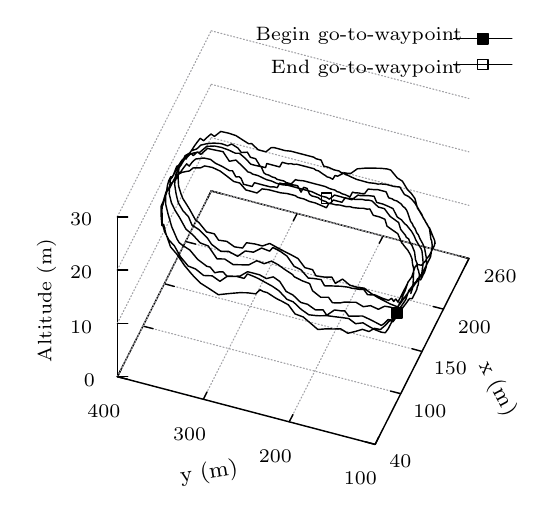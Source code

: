 

\definecolor{ca0a0a4}{RGB}{160,160,164}
\begin{tikzpicture}[y=0.80pt, x=0.80pt, yscale=-0.77, xscale=0.77, inner sep=0pt, outer sep=0pt]
\scriptsize
\begin{scope}[draw=black,line join=bevel,line cap=rect,even odd rule,line width=0.512pt]
  \begin{scope}[cm={{1.0,0.0,0.0,1.0,(0.0,0.0)}},draw=black,line join=bevel,line cap=rect,line width=0.512pt]
  \end{scope}
  \begin{scope}[cm={{1.006,0.0,0.0,1.006,(0.0,0.0)}},draw=black,line join=bevel,line cap=rect,line width=0.512pt]
  \end{scope}
  \begin{scope}[cm={{1.006,0.0,0.0,1.006,(0.0,0.0)}},draw=black,line join=round,line cap=round,line width=0.512pt]
    \path[draw] (57.5,233.6) -- (112.2,125.3);
    \path[draw] (262.5,164.7) -- (112.2,125.3);
    \path[draw] (57.5,233.5) -- (57.5,140.5);
  \end{scope}
  \begin{scope}[cm={{1.006,0.0,0.0,1.006,(0.0,0.0)}},draw=ca0a0a4,dash pattern=on 0.40pt off 0.80pt,line join=round,line cap=round,line width=0.400pt]
    \path[draw] (207.8,273.1) -- (57.5,233.6);
  \end{scope}
  \begin{scope}[cm={{1.006,0.0,0.0,1.006,(0.0,0.0)}},draw=black,line join=round,line cap=round,line width=0.512pt]
    \path[draw] (207.8,273.1) -- (201.9,271.5);
    \path[draw] (57.5,233.6) -- (63.4,235.1);
  \end{scope}
  \begin{scope}[cm={{1.006,0.0,0.0,1.006,(0.0,0.0)}},draw=black,line join=bevel,line cap=rect,line width=0.512pt]
  \end{scope}
  \begin{scope}[cm={{1.006,0.0,0.0,1.006,(217.35,288.291)}},draw=black,line join=bevel,line cap=rect,line width=0.512pt]
  \end{scope}
  \begin{scope}[cm={{1.006,0.0,0.0,1.006,(217.35,288.291)}},draw=black,line join=bevel,line cap=rect,line width=0.512pt]
  \end{scope}
  \begin{scope}[cm={{1.006,0.0,0.0,1.006,(217.35,288.291)}},draw=black,line join=bevel,line cap=rect,line width=0.512pt]
  \end{scope}
  \begin{scope}[cm={{1.006,0.0,0.0,1.006,(217.35,288.291)}},draw=black,line join=bevel,line cap=rect,line width=0.512pt]
  \end{scope}
  \begin{scope}[cm={{1.006,0.0,0.0,1.006,(217.35,288.291)}},draw=black,line join=bevel,line cap=rect,line width=0.512pt]
  \end{scope}
  \begin{scope}[cm={{1.006,0.0,0.0,1.006,(217.35,288.291)}},draw=black,line join=bevel,line cap=rect,line width=0.512pt]
    \path[fill=black] (0.0,0.0) node[above right] () {40};
  \end{scope}
  \begin{scope}[cm={{1.006,0.0,0.0,1.006,(217.35,288.291)}},draw=black,line join=bevel,line cap=rect,line width=0.512pt]
  \end{scope}
  \begin{scope}[cm={{1.006,0.0,0.0,1.006,(0.0,0.0)}},draw=black,line join=bevel,line cap=rect,line width=0.512pt]
  \end{scope}
  \begin{scope}[cm={{1.006,0.0,0.0,1.006,(0.0,0.0)}},draw=ca0a0a4,dash pattern=on 0.40pt off 0.80pt,line join=round,line cap=round,line width=0.400pt]
    \path[draw] (222.7,243.5) -- (72.4,204.1);
  \end{scope}
  \begin{scope}[cm={{1.006,0.0,0.0,1.006,(0.0,0.0)}},draw=black,line join=round,line cap=round,line width=0.512pt]
    \path[draw] (222.7,243.5) -- (216.8,242.0);
    \path[draw] (72.4,204.1) -- (78.3,205.6);
  \end{scope}
  \begin{scope}[cm={{1.006,0.0,0.0,1.006,(0.0,0.0)}},draw=black,line join=bevel,line cap=rect,line width=0.512pt]
  \end{scope}
  \begin{scope}[cm={{1.006,0.0,0.0,1.006,(231.438,259.109)}},draw=black,line join=bevel,line cap=rect,line width=0.512pt]
  \end{scope}
  \begin{scope}[cm={{1.006,0.0,0.0,1.006,(231.438,259.109)}},draw=black,line join=bevel,line cap=rect,line width=0.512pt]
  \end{scope}
  \begin{scope}[cm={{1.006,0.0,0.0,1.006,(231.438,259.109)}},draw=black,line join=bevel,line cap=rect,line width=0.512pt]
  \end{scope}
  \begin{scope}[cm={{1.006,0.0,0.0,1.006,(231.438,259.109)}},draw=black,line join=bevel,line cap=rect,line width=0.512pt]
  \end{scope}
  \begin{scope}[cm={{1.006,0.0,0.0,1.006,(231.438,259.109)}},draw=black,line join=bevel,line cap=rect,line width=0.512pt]
  \end{scope}
  \begin{scope}[cm={{1.006,0.0,0.0,1.006,(231.438,259.109)}},draw=black,line join=bevel,line cap=rect,line width=0.512pt]
    \path[fill=black] (0.0,0.0) node[above right] () {100};
  \end{scope}
  \begin{scope}[cm={{1.006,0.0,0.0,1.006,(231.438,259.109)}},draw=black,line join=bevel,line cap=rect,line width=0.512pt]
  \end{scope}
  \begin{scope}[cm={{1.006,0.0,0.0,1.006,(0.0,0.0)}},draw=black,line join=bevel,line cap=rect,line width=0.512pt]
  \end{scope}
  \begin{scope}[cm={{1.006,0.0,0.0,1.006,(0.0,0.0)}},draw=ca0a0a4,dash pattern=on 0.40pt off 0.80pt,line join=round,line cap=round,line width=0.400pt]
    \path[draw] (235.1,218.9) -- (84.9,179.4);
  \end{scope}
  \begin{scope}[cm={{1.006,0.0,0.0,1.006,(0.0,0.0)}},draw=black,line join=round,line cap=round,line width=0.512pt]
    \path[draw] (235.1,218.9) -- (229.3,217.3);
    \path[draw] (84.9,179.4) -- (90.7,181.0);
  \end{scope}
  \begin{scope}[cm={{1.006,0.0,0.0,1.006,(0.0,0.0)}},draw=black,line join=bevel,line cap=rect,line width=0.512pt]
  \end{scope}
  \begin{scope}[cm={{1.006,0.0,0.0,1.006,(243.513,233.953)}},draw=black,line join=bevel,line cap=rect,line width=0.512pt]
  \end{scope}
  \begin{scope}[cm={{1.006,0.0,0.0,1.006,(243.513,233.953)}},draw=black,line join=bevel,line cap=rect,line width=0.512pt]
  \end{scope}
  \begin{scope}[cm={{1.006,0.0,0.0,1.006,(243.513,233.953)}},draw=black,line join=bevel,line cap=rect,line width=0.512pt]
  \end{scope}
  \begin{scope}[cm={{1.006,0.0,0.0,1.006,(243.513,233.953)}},draw=black,line join=bevel,line cap=rect,line width=0.512pt]
  \end{scope}
  \begin{scope}[cm={{1.006,0.0,0.0,1.006,(243.513,233.953)}},draw=black,line join=bevel,line cap=rect,line width=0.512pt]
  \end{scope}
  \begin{scope}[cm={{1.006,0.0,0.0,1.006,(243.513,233.953)}},draw=black,line join=bevel,line cap=rect,line width=0.512pt]
    \path[fill=black] (0.0,0.0) node[above right] () {150};
  \end{scope}
  \begin{scope}[cm={{1.006,0.0,0.0,1.006,(243.513,233.953)}},draw=black,line join=bevel,line cap=rect,line width=0.512pt]
  \end{scope}
  \begin{scope}[cm={{1.006,0.0,0.0,1.006,(0.0,0.0)}},draw=black,line join=bevel,line cap=rect,line width=0.512pt]
  \end{scope}
  \begin{scope}[cm={{1.006,0.0,0.0,1.006,(0.0,0.0)}},draw=ca0a0a4,dash pattern=on 0.40pt off 0.80pt,line join=round,line cap=round,line width=0.400pt]
    \path[draw] (247.6,194.2) -- (97.3,154.8);
  \end{scope}
  \begin{scope}[cm={{1.006,0.0,0.0,1.006,(0.0,0.0)}},draw=black,line join=round,line cap=round,line width=0.512pt]
    \path[draw] (247.6,194.2) -- (241.7,192.7);
    \path[draw] (97.3,154.8) -- (103.2,156.3);
  \end{scope}
  \begin{scope}[cm={{1.006,0.0,0.0,1.006,(0.0,0.0)}},draw=black,line join=bevel,line cap=rect,line width=0.512pt]
  \end{scope}
  \begin{scope}[cm={{1.006,0.0,0.0,1.006,(257.6,209.803)}},draw=black,line join=bevel,line cap=rect,line width=0.512pt]
  \end{scope}
  \begin{scope}[cm={{1.006,0.0,0.0,1.006,(257.6,209.803)}},draw=black,line join=bevel,line cap=rect,line width=0.512pt]
  \end{scope}
  \begin{scope}[cm={{1.006,0.0,0.0,1.006,(257.6,209.803)}},draw=black,line join=bevel,line cap=rect,line width=0.512pt]
  \end{scope}
  \begin{scope}[cm={{1.006,0.0,0.0,1.006,(257.6,209.803)}},draw=black,line join=bevel,line cap=rect,line width=0.512pt]
  \end{scope}
  \begin{scope}[cm={{1.006,0.0,0.0,1.006,(257.6,209.803)}},draw=black,line join=bevel,line cap=rect,line width=0.512pt]
  \end{scope}
  \begin{scope}[cm={{1.006,0.0,0.0,1.006,(257.6,209.803)}},draw=black,line join=bevel,line cap=rect,line width=0.512pt]
    \path[fill=black] (0.0,0.0) node[above right] () {200};
  \end{scope}
  \begin{scope}[cm={{1.006,0.0,0.0,1.006,(257.6,209.803)}},draw=black,line join=bevel,line cap=rect,line width=0.512pt]
  \end{scope}
  \begin{scope}[cm={{1.006,0.0,0.0,1.006,(0.0,0.0)}},draw=black,line join=bevel,line cap=rect,line width=0.512pt]
  \end{scope}
  \begin{scope}[cm={{1.006,0.0,0.0,1.006,(0.0,0.0)}},draw=ca0a0a4,dash pattern=on 0.40pt off 0.80pt,line join=round,line cap=round,line width=0.400pt]
    \path[draw] (262.5,164.7) -- (112.2,125.3);
  \end{scope}
  \begin{scope}[cm={{1.006,0.0,0.0,1.006,(0.0,0.0)}},draw=black,line join=round,line cap=round,line width=0.512pt]
    \path[draw] (262.5,164.7) -- (256.6,163.1);
    \path[draw] (112.2,125.3) -- (118.1,126.9);
  \end{scope}
  \begin{scope}[cm={{1.006,0.0,0.0,1.006,(0.0,0.0)}},draw=black,line join=bevel,line cap=rect,line width=0.512pt]
  \end{scope}
  \begin{scope}[cm={{1.006,0.0,0.0,1.006,(272.694,179.616)}},draw=black,line join=bevel,line cap=rect,line width=0.512pt]
  \end{scope}
  \begin{scope}[cm={{1.006,0.0,0.0,1.006,(272.694,179.616)}},draw=black,line join=bevel,line cap=rect,line width=0.512pt]
  \end{scope}
  \begin{scope}[cm={{1.006,0.0,0.0,1.006,(272.694,179.616)}},draw=black,line join=bevel,line cap=rect,line width=0.512pt]
  \end{scope}
  \begin{scope}[cm={{1.006,0.0,0.0,1.006,(272.694,179.616)}},draw=black,line join=bevel,line cap=rect,line width=0.512pt]
  \end{scope}
  \begin{scope}[cm={{1.006,0.0,0.0,1.006,(272.694,179.616)}},draw=black,line join=bevel,line cap=rect,line width=0.512pt]
  \end{scope}
  \begin{scope}[cm={{1.006,0.0,0.0,1.006,(272.694,179.616)}},draw=black,line join=bevel,line cap=rect,line width=0.512pt]
    \path[fill=black] (0.0,0.0) node[above right] () {260};
  \end{scope}
  \begin{scope}[cm={{1.006,0.0,0.0,1.006,(272.694,179.616)}},draw=black,line join=bevel,line cap=rect,line width=0.512pt]
  \end{scope}
  \begin{scope}[cm={{1.006,0.0,0.0,1.006,(0.0,0.0)}},draw=black,line join=bevel,line cap=rect,line width=0.512pt]
  \end{scope}
  \begin{scope}[cm={{1.006,0.0,0.0,1.006,(0.0,0.0)}},draw=ca0a0a4,dash pattern=on 0.40pt off 0.80pt,line join=round,line cap=round,line width=0.400pt]
    \path[draw] (207.8,273.1) -- (262.5,164.7);
  \end{scope}
  \begin{scope}[cm={{1.006,0.0,0.0,1.006,(0.0,0.0)}},draw=black,line join=round,line cap=round,line width=0.512pt]
    \path[draw] (207.8,273.1) -- (209.9,268.8);
    \path[draw] (262.5,164.7) -- (260.4,168.9);
  \end{scope}
  \begin{scope}[cm={{1.006,0.0,0.0,1.006,(0.0,0.0)}},draw=black,line join=bevel,line cap=rect,line width=0.512pt]
  \end{scope}
  \begin{scope}[cm={{1.006,0.0,0.0,1.006,(190.684,298.353)}},draw=black,line join=bevel,line cap=rect,line width=0.512pt]
  \end{scope}
  \begin{scope}[cm={{1.006,0.0,0.0,1.006,(190.684,298.353)}},draw=black,line join=bevel,line cap=rect,line width=0.512pt]
  \end{scope}
  \begin{scope}[cm={{1.006,0.0,0.0,1.006,(190.684,298.353)}},draw=black,line join=bevel,line cap=rect,line width=0.512pt]
  \end{scope}
  \begin{scope}[cm={{1.006,0.0,0.0,1.006,(190.684,298.353)}},draw=black,line join=bevel,line cap=rect,line width=0.512pt]
  \end{scope}
  \begin{scope}[cm={{1.006,0.0,0.0,1.006,(190.684,298.353)}},draw=black,line join=bevel,line cap=rect,line width=0.512pt]
  \end{scope}
  \begin{scope}[cm={{1.006,0.0,0.0,1.006,(190.684,298.353)}},draw=black,line join=bevel,line cap=rect,line width=0.512pt]
    \path[fill=black] (0.0,0.0) node[above right] () {100};
  \end{scope}
  \begin{scope}[cm={{1.006,0.0,0.0,1.006,(190.684,298.353)}},draw=black,line join=bevel,line cap=rect,line width=0.512pt]
  \end{scope}
  \begin{scope}[cm={{1.006,0.0,0.0,1.006,(0.0,0.0)}},draw=black,line join=bevel,line cap=rect,line width=0.512pt]
  \end{scope}
  \begin{scope}[cm={{1.006,0.0,0.0,1.006,(0.0,0.0)}},draw=ca0a0a4,dash pattern=on 0.40pt off 0.80pt,line join=round,line cap=round,line width=0.400pt]
    \path[draw] (157.7,259.9) -- (212.4,151.6);
  \end{scope}
  \begin{scope}[cm={{1.006,0.0,0.0,1.006,(0.0,0.0)}},draw=black,line join=round,line cap=round,line width=0.512pt]
    \path[draw] (157.7,259.9) -- (159.9,255.7);
    \path[draw] (212.4,151.6) -- (210.2,155.8);
  \end{scope}
  \begin{scope}[cm={{1.006,0.0,0.0,1.006,(0.0,0.0)}},draw=black,line join=bevel,line cap=rect,line width=0.512pt]
  \end{scope}
  \begin{scope}[cm={{1.006,0.0,0.0,1.006,(140.875,285.272)}},draw=black,line join=bevel,line cap=rect,line width=0.512pt]
  \end{scope}
  \begin{scope}[cm={{1.006,0.0,0.0,1.006,(140.875,285.272)}},draw=black,line join=bevel,line cap=rect,line width=0.512pt]
  \end{scope}
  \begin{scope}[cm={{1.006,0.0,0.0,1.006,(140.875,285.272)}},draw=black,line join=bevel,line cap=rect,line width=0.512pt]
  \end{scope}
  \begin{scope}[cm={{1.006,0.0,0.0,1.006,(140.875,285.272)}},draw=black,line join=bevel,line cap=rect,line width=0.512pt]
  \end{scope}
  \begin{scope}[cm={{1.006,0.0,0.0,1.006,(140.875,285.272)}},draw=black,line join=bevel,line cap=rect,line width=0.512pt]
  \end{scope}
  \begin{scope}[cm={{1.006,0.0,0.0,1.006,(140.875,285.272)}},draw=black,line join=bevel,line cap=rect,line width=0.512pt]
    \path[fill=black] (0.0,0.0) node[above right] () {200};
  \end{scope}
  \begin{scope}[cm={{1.006,0.0,0.0,1.006,(140.875,285.272)}},draw=black,line join=bevel,line cap=rect,line width=0.512pt]
  \end{scope}
  \begin{scope}[cm={{1.006,0.0,0.0,1.006,(0.0,0.0)}},draw=black,line join=bevel,line cap=rect,line width=0.512pt]
  \end{scope}
  \begin{scope}[cm={{1.006,0.0,0.0,1.006,(0.0,0.0)}},draw=ca0a0a4,dash pattern=on 0.40pt off 0.80pt,line join=round,line cap=round,line width=0.400pt]
    \path[draw] (107.6,246.8) -- (162.3,138.5);
  \end{scope}
  \begin{scope}[cm={{1.006,0.0,0.0,1.006,(0.0,0.0)}},draw=black,line join=round,line cap=round,line width=0.512pt]
    \path[draw] (107.6,246.8) -- (109.8,242.5);
    \path[draw] (162.3,138.5) -- (160.1,142.7);
  \end{scope}
  \begin{scope}[cm={{1.006,0.0,0.0,1.006,(0.0,0.0)}},draw=black,line join=bevel,line cap=rect,line width=0.512pt]
  \end{scope}
  \begin{scope}[cm={{1.006,0.0,0.0,1.006,(90.562,272.191)}},draw=black,line join=bevel,line cap=rect,line width=0.512pt]
  \end{scope}
  \begin{scope}[cm={{1.006,0.0,0.0,1.006,(90.562,272.191)}},draw=black,line join=bevel,line cap=rect,line width=0.512pt]
  \end{scope}
  \begin{scope}[cm={{1.006,0.0,0.0,1.006,(90.562,272.191)}},draw=black,line join=bevel,line cap=rect,line width=0.512pt]
  \end{scope}
  \begin{scope}[cm={{1.006,0.0,0.0,1.006,(90.562,272.191)}},draw=black,line join=bevel,line cap=rect,line width=0.512pt]
  \end{scope}
  \begin{scope}[cm={{1.006,0.0,0.0,1.006,(90.562,272.191)}},draw=black,line join=bevel,line cap=rect,line width=0.512pt]
  \end{scope}
  \begin{scope}[cm={{1.006,0.0,0.0,1.006,(90.562,272.191)}},draw=black,line join=bevel,line cap=rect,line width=0.512pt]
    \path[fill=black] (0.0,0.0) node[above right] () {300};
  \end{scope}
  \begin{scope}[cm={{1.006,0.0,0.0,1.006,(90.562,272.191)}},draw=black,line join=bevel,line cap=rect,line width=0.512pt]
  \end{scope}
  \begin{scope}[cm={{1.006,0.0,0.0,1.006,(0.0,0.0)}},draw=black,line join=bevel,line cap=rect,line width=0.512pt]
  \end{scope}
  \begin{scope}[cm={{1.006,0.0,0.0,1.006,(0.0,0.0)}},draw=ca0a0a4,dash pattern=on 0.40pt off 0.80pt,line join=round,line cap=round,line width=0.400pt]
    \path[draw] (57.5,233.6) -- (112.2,125.3);
  \end{scope}
  \begin{scope}[cm={{1.006,0.0,0.0,1.006,(0.0,0.0)}},draw=black,line join=round,line cap=round,line width=0.512pt]
    \path[draw] (57.5,233.6) -- (59.6,229.4);
    \path[draw] (112.2,125.3) -- (110.1,129.6);
  \end{scope}
  \begin{scope}[cm={{1.006,0.0,0.0,1.006,(0.0,0.0)}},draw=black,line join=bevel,line cap=rect,line width=0.512pt]
  \end{scope}
  \begin{scope}[cm={{1.006,0.0,0.0,1.006,(40.25,259.109)}},draw=black,line join=bevel,line cap=rect,line width=0.512pt]
  \end{scope}
  \begin{scope}[cm={{1.006,0.0,0.0,1.006,(40.25,259.109)}},draw=black,line join=bevel,line cap=rect,line width=0.512pt]
  \end{scope}
  \begin{scope}[cm={{1.006,0.0,0.0,1.006,(40.25,259.109)}},draw=black,line join=bevel,line cap=rect,line width=0.512pt]
  \end{scope}
  \begin{scope}[cm={{1.006,0.0,0.0,1.006,(40.25,259.109)}},draw=black,line join=bevel,line cap=rect,line width=0.512pt]
  \end{scope}
  \begin{scope}[cm={{1.006,0.0,0.0,1.006,(40.25,259.109)}},draw=black,line join=bevel,line cap=rect,line width=0.512pt]
  \end{scope}
  \begin{scope}[cm={{1.006,0.0,0.0,1.006,(40.25,259.109)}},draw=black,line join=bevel,line cap=rect,line width=0.512pt]
    \path[fill=black] (0.0,0.0) node[above right] () {400};
  \end{scope}
  \begin{scope}[cm={{1.006,0.0,0.0,1.006,(40.25,259.109)}},draw=black,line join=bevel,line cap=rect,line width=0.512pt]
  \end{scope}
  \begin{scope}[cm={{1.006,0.0,0.0,1.006,(0.0,0.0)}},draw=black,line join=bevel,line cap=rect,line width=0.512pt]
  \end{scope}
  \begin{scope}[cm={{1.006,0.0,0.0,1.006,(0.0,0.0)}},draw=ca0a0a4,dash pattern=on 0.40pt off 0.80pt,line join=round,line cap=round,line width=0.400pt]
    \path[draw] (57.5,233.6) -- (112.2,125.3);
    \path[draw] (112.2,125.3) -- (112.2,125.3) -- (262.5,164.7);
  \end{scope}
  \begin{scope}[cm={{1.006,0.0,0.0,1.006,(0.0,0.0)}},draw=black,line join=round,line cap=round,line width=0.512pt]
    \path[draw] (57.5,233.5) -- (63.5,233.5);
  \end{scope}
  \begin{scope}[cm={{1.006,0.0,0.0,1.006,(0.0,0.0)}},draw=black,line join=bevel,line cap=rect,line width=0.512pt]
  \end{scope}
  \begin{scope}[cm={{1.006,0.0,0.0,1.006,(34.212,240.997)}},draw=black,line join=bevel,line cap=rect,line width=0.512pt]
  \end{scope}
  \begin{scope}[cm={{1.006,0.0,0.0,1.006,(34.212,240.997)}},draw=black,line join=bevel,line cap=rect,line width=0.512pt]
  \end{scope}
  \begin{scope}[cm={{1.006,0.0,0.0,1.006,(34.212,240.997)}},draw=black,line join=bevel,line cap=rect,line width=0.512pt]
  \end{scope}
  \begin{scope}[cm={{1.006,0.0,0.0,1.006,(34.212,240.997)}},draw=black,line join=bevel,line cap=rect,line width=0.512pt]
  \end{scope}
  \begin{scope}[cm={{1.006,0.0,0.0,1.006,(34.212,240.997)}},draw=black,line join=bevel,line cap=rect,line width=0.512pt]
  \end{scope}
  \begin{scope}[cm={{1.006,0.0,0.0,1.006,(38.212,240.997)}},draw=black,line join=bevel,line cap=rect,line width=0.512pt]
    \path[fill=black] (0.0,0.0) node[above right] () {0};
  \end{scope}
  \begin{scope}[cm={{1.006,0.0,0.0,1.006,(34.212,240.997)}},draw=black,line join=bevel,line cap=rect,line width=0.512pt]
  \end{scope}
  \begin{scope}[cm={{1.006,0.0,0.0,1.006,(0.0,0.0)}},draw=black,line join=bevel,line cap=rect,line width=0.512pt]
  \end{scope}
  \begin{scope}[cm={{1.006,0.0,0.0,1.006,(0.0,0.0)}},draw=ca0a0a4,dash pattern=on 0.40pt off 0.80pt,line join=round,line cap=round,line width=0.400pt]
    \path[draw] (57.5,202.5) -- (112.2,94.2);
    \path[draw] (112.2,94.2) -- (112.2,94.2) -- (262.5,133.7);
  \end{scope}
  \begin{scope}[cm={{1.006,0.0,0.0,1.006,(0.0,0.0)}},draw=black,line join=round,line cap=round,line width=0.512pt]
    \path[draw] (57.5,202.5) -- (63.5,202.5);
  \end{scope}
  \begin{scope}[cm={{1.006,0.0,0.0,1.006,(0.0,0.0)}},draw=black,line join=bevel,line cap=rect,line width=0.512pt]
  \end{scope}
  \begin{scope}[cm={{1.006,0.0,0.0,1.006,(26.163,209.803)}},draw=black,line join=bevel,line cap=rect,line width=0.512pt]
  \end{scope}
  \begin{scope}[cm={{1.006,0.0,0.0,1.006,(26.163,209.803)}},draw=black,line join=bevel,line cap=rect,line width=0.512pt]
  \end{scope}
  \begin{scope}[cm={{1.006,0.0,0.0,1.006,(26.163,209.803)}},draw=black,line join=bevel,line cap=rect,line width=0.512pt]
  \end{scope}
  \begin{scope}[cm={{1.006,0.0,0.0,1.006,(26.163,209.803)}},draw=black,line join=bevel,line cap=rect,line width=0.512pt]
  \end{scope}
  \begin{scope}[cm={{1.006,0.0,0.0,1.006,(26.163,209.803)}},draw=black,line join=bevel,line cap=rect,line width=0.512pt]
  \end{scope}
  \begin{scope}[cm={{1.006,0.0,0.0,1.006,(30.163,209.803)}},draw=black,line join=bevel,line cap=rect,line width=0.512pt]
    \path[fill=black] (0.0,0.0) node[above right] () {10};
  \end{scope}
  \begin{scope}[cm={{1.006,0.0,0.0,1.006,(26.163,209.803)}},draw=black,line join=bevel,line cap=rect,line width=0.512pt]
  \end{scope}
  \begin{scope}[cm={{1.006,0.0,0.0,1.006,(0.0,0.0)}},draw=black,line join=bevel,line cap=rect,line width=0.512pt]
  \end{scope}
  \begin{scope}[cm={{1.006,0.0,0.0,1.006,(0.0,0.0)}},draw=ca0a0a4,dash pattern=on 0.40pt off 0.80pt,line join=round,line cap=round,line width=0.400pt]
    \path[draw] (57.5,171.3) -- (112.2,63.1);
    \path[draw] (112.2,63.1) -- (112.2,63.1) -- (262.5,102.5);
  \end{scope}
  \begin{scope}[cm={{1.006,0.0,0.0,1.006,(0.0,0.0)}},draw=black,line join=round,line cap=round,line width=0.512pt]
    \path[draw] (57.5,171.5) -- (63.5,171.5);
  \end{scope}
  \begin{scope}[cm={{1.006,0.0,0.0,1.006,(0.0,0.0)}},draw=black,line join=bevel,line cap=rect,line width=0.512pt]
  \end{scope}
  \begin{scope}[cm={{1.006,0.0,0.0,1.006,(26.163,177.603)}},draw=black,line join=bevel,line cap=rect,line width=0.512pt]
  \end{scope}
  \begin{scope}[cm={{1.006,0.0,0.0,1.006,(26.163,177.603)}},draw=black,line join=bevel,line cap=rect,line width=0.512pt]
  \end{scope}
  \begin{scope}[cm={{1.006,0.0,0.0,1.006,(26.163,177.603)}},draw=black,line join=bevel,line cap=rect,line width=0.512pt]
  \end{scope}
  \begin{scope}[cm={{1.006,0.0,0.0,1.006,(26.163,177.603)}},draw=black,line join=bevel,line cap=rect,line width=0.512pt]
  \end{scope}
  \begin{scope}[cm={{1.006,0.0,0.0,1.006,(26.163,177.603)}},draw=black,line join=bevel,line cap=rect,line width=0.512pt]
  \end{scope}
  \begin{scope}[cm={{1.006,0.0,0.0,1.006,(30.163,177.603)}},draw=black,line join=bevel,line cap=rect,line width=0.512pt]
    \path[fill=black] (0.0,0.0) node[above right] () {20};
  \end{scope}
  \begin{scope}[cm={{1.006,0.0,0.0,1.006,(26.163,177.603)}},draw=black,line join=bevel,line cap=rect,line width=0.512pt]
  \end{scope}
  \begin{scope}[cm={{1.006,0.0,0.0,1.006,(0.0,0.0)}},draw=black,line join=bevel,line cap=rect,line width=0.512pt]
  \end{scope}
  \begin{scope}[cm={{1.006,0.0,0.0,1.006,(0.0,0.0)}},draw=ca0a0a4,dash pattern=on 0.40pt off 0.80pt,line join=round,line cap=round,line width=0.400pt]
    \path[draw] (57.5,140.3) -- (112.2,31.9);
    \path[draw] (112.2,31.9) -- (112.2,31.9) -- (262.5,71.4);
  \end{scope}
  \begin{scope}[cm={{1.006,0.0,0.0,1.006,(0.0,0.0)}},draw=black,line join=round,line cap=round,line width=0.512pt]
    \path[draw] (57.5,140.5) -- (63.5,140.5);
  \end{scope}
  \begin{scope}[cm={{1.006,0.0,0.0,1.006,(0.0,0.0)}},draw=black,line join=bevel,line cap=rect,line width=0.512pt]
  \end{scope}
  \begin{scope}[cm={{1.006,0.0,0.0,1.006,(26.163,146.409)}},draw=black,line join=bevel,line cap=rect,line width=0.512pt]
  \end{scope}
  \begin{scope}[cm={{1.006,0.0,0.0,1.006,(26.163,146.409)}},draw=black,line join=bevel,line cap=rect,line width=0.512pt]
  \end{scope}
  \begin{scope}[cm={{1.006,0.0,0.0,1.006,(26.163,146.409)}},draw=black,line join=bevel,line cap=rect,line width=0.512pt]
  \end{scope}
  \begin{scope}[cm={{1.006,0.0,0.0,1.006,(26.163,146.409)}},draw=black,line join=bevel,line cap=rect,line width=0.512pt]
  \end{scope}
  \begin{scope}[cm={{1.006,0.0,0.0,1.006,(26.163,146.409)}},draw=black,line join=bevel,line cap=rect,line width=0.512pt]
  \end{scope}
  \begin{scope}[cm={{1.006,0.0,0.0,1.006,(30.163,146.409)}},draw=black,line join=bevel,line cap=rect,line width=0.512pt]
    \path[fill=black] (0.0,0.0) node[above right] () {30};
  \end{scope}
  \begin{scope}[cm={{1.006,0.0,0.0,1.006,(26.163,146.409)}},draw=black,line join=bevel,line cap=rect,line width=0.512pt]
  \end{scope}
  \begin{scope}[cm={{1.006,0.0,0.0,1.006,(0.0,0.0)}},draw=black,line join=bevel,line cap=rect,line width=0.512pt]
  \end{scope}
  \begin{scope}[cm={{1.006,0.0,0.0,1.006,(0.0,0.0)}},draw=black,line join=bevel,line cap=rect,line width=0.512pt]
  \end{scope}
  \begin{scope}[cm={{1.006,0.0,0.0,1.006,(0.0,0.0)}},draw=black,line join=bevel,line cap=rect,line width=0.512pt]
  \end{scope}
  \begin{scope}[cm={{1.006,0.0,0.0,1.006,(0.0,0.0)}},draw=black,line join=round,line cap=round,line width=0.512pt]
    \path[draw] (228.6,185.1) -- (228.6,185.1) -- (228.6,185.1) --
      (229.6,182.1) -- (229.6,182.1) -- (229.6,182.1) --
      (229.6,182.1) -- (229.6,182.1) -- (229.6,182.1) --
      (229.9,179.3) -- (229.9,179.3) -- (229.9,179.3) --
      (229.9,179.3) -- (230.1,176.6) -- (230.1,176.6) --
      (230.1,176.6) -- (230.1,176.6) -- (230.3,170.8) --
      (230.3,170.8) -- (230.3,170.8) -- (230.3,170.8) --
      (230.3,170.8) -- (230.3,170.8) -- (229.6,167.8) --
      (229.6,167.8) -- (229.6,167.8) -- (229.6,167.8) --
      (229.3,164.9) -- (229.3,164.9) -- (229.3,164.9) --
      (229.3,164.9) -- (229.3,164.9) -- (229.3,164.9) --
      (228.3,162.4) -- (228.3,162.4) -- (228.3,162.4) --
      (228.3,162.4) -- (228.3,162.4) -- (228.3,162.4) --
      (226.8,159.8) -- (226.8,159.8) -- (226.8,159.8) --
      (226.8,159.8) -- (225.0,157.7) -- (225.0,157.7) --
      (224.0,156.3) -- (224.0,156.3) -- (224.0,156.3) --
      (224.0,156.3) -- (223.3,155.5) -- (223.3,155.5) --
      (223.3,155.5) -- (223.3,155.5) -- (221.0,150.2) --
      (221.0,150.2) -- (221.0,150.2) -- (221.0,150.2) --
      (218.5,148.5) -- (218.5,148.5) -- (218.5,148.5) --
      (218.5,148.5) -- (217.2,147.6) -- (217.2,147.6) --
      (217.2,147.6) -- (217.2,147.6) -- (214.7,145.8) --
      (214.7,145.8) -- (214.7,145.8) -- (214.7,145.8) --
      (213.5,141.8) -- (213.5,141.8) -- (213.5,141.8) --
      (213.5,141.8) -- (210.2,140.4) -- (210.2,140.4) --
      (208.2,139.9) -- (208.2,139.9) -- (206.7,139.5) --
      (206.7,139.5) -- (206.7,139.5) -- (206.7,139.5) --
      (204.7,135.8) -- (204.7,135.8) -- (203.0,135.9) --
      (203.0,135.9) -- (201.0,135.4) -- (201.0,135.4) --
      (198.7,135.4) -- (198.7,135.4) -- (198.7,135.4) --
      (198.7,135.4) -- (198.7,135.4) -- (198.7,135.4) --
      (194.9,135.0) -- (194.9,135.0) -- (192.9,134.4) --
      (192.9,134.4) -- (190.7,134.4) -- (190.7,134.4) --
      (190.7,134.4) -- (190.7,134.4) -- (188.7,133.9) --
      (188.7,133.9) -- (187.2,133.5) -- (187.2,133.5) --
      (184.9,133.4) -- (184.9,133.4) -- (184.9,133.4) --
      (184.9,133.4) -- (184.9,133.4) -- (184.9,133.4) --
      (180.9,132.4) -- (180.9,132.4) -- (179.4,135.1) --
      (179.4,135.1) -- (179.4,135.1) -- (179.4,135.1) --
      (179.4,135.1) -- (179.4,135.1) -- (176.2,133.7) --
      (176.2,133.7) -- (176.2,133.7) -- (176.2,133.7) --
      (172.9,132.3) -- (172.9,132.3) -- (172.9,132.3) --
      (172.9,132.3) -- (169.4,131.4) -- (169.4,131.4) --
      (169.4,131.4) -- (169.4,131.4) -- (169.4,131.4) --
      (169.4,131.4) -- (166.1,129.9) -- (166.1,129.9) --
      (164.6,129.6) -- (164.6,129.6) -- (162.6,129.0) --
      (162.6,129.0) -- (162.6,129.0) -- (162.6,129.0) --
      (161.4,128.1) -- (161.4,128.1) -- (160.0,127.7) --
      (160.0,127.7) -- (160.0,127.7) -- (160.0,127.7) --
      (156.4,126.8) -- (156.4,126.8) -- (156.4,126.8) --
      (156.4,126.8) -- (156.4,126.8) -- (156.4,126.8) --
      (152.7,126.4) -- (152.7,126.4) -- (152.7,126.4) --
      (152.7,126.4) -- (149.2,125.5) -- (149.2,125.5) --
      (149.2,125.5) -- (149.2,125.5) -- (147.7,125.1) --
      (147.7,125.1) -- (145.7,124.6) -- (145.7,124.6) --
      (145.7,124.6) -- (145.7,124.6) -- (141.9,124.1) --
      (141.9,124.1) -- (141.9,124.1) -- (141.9,124.1) --
      (141.9,124.1) -- (141.9,124.1) -- (138.9,126.5) --
      (138.9,126.5) -- (138.9,126.5) -- (138.9,126.5) --
      (135.4,125.5) -- (135.4,125.5) -- (135.4,125.5) --
      (135.4,125.5) -- (135.4,125.5) -- (135.4,125.5) --
      (132.4,124.7) -- (132.4,124.7) -- (132.4,124.7) --
      (132.4,124.7) -- (128.9,120.7) -- (128.9,120.7) --
      (128.9,120.7) -- (128.9,120.7) -- (127.4,120.3) --
      (127.4,120.3) -- (125.4,119.8) -- (125.4,119.8) --
      (125.4,119.8) -- (125.4,119.8) -- (121.4,116.7) --
      (121.4,116.7) -- (121.4,116.7) -- (121.4,116.7) --
      (121.4,116.7) -- (121.4,116.7) -- (117.4,113.7) --
      (117.4,113.7) -- (117.4,113.7) -- (117.4,113.7) --
      (112.9,111.6) -- (112.9,111.6) -- (112.9,111.6) --
      (112.9,111.6) -- (112.9,111.6) -- (112.9,111.6) --
      (108.4,110.7) -- (108.4,110.7) -- (106.1,111.8) --
      (106.1,111.8) -- (106.1,111.8) -- (106.1,111.8) --
      (101.6,111.9) -- (101.6,111.9) -- (101.6,111.9) --
      (101.6,111.9) -- (99.6,113.6) -- (99.6,113.6) --
      (99.6,113.6) -- (99.6,113.6) -- (95.4,114.4) --
      (95.4,114.4) -- (95.4,114.4) -- (95.4,114.4) --
      (95.4,114.4) -- (95.4,114.4) -- (91.9,116.0) --
      (91.9,116.0) -- (90.6,118.5) -- (90.6,118.5) --
      (90.6,118.5) -- (90.6,118.5) -- (90.6,118.5) --
      (90.6,118.5) -- (87.9,123.9) -- (87.9,123.9) --
      (87.9,123.9) -- (87.9,123.9) -- (85.9,125.8) --
      (85.9,125.8) -- (85.9,125.8) -- (85.9,125.8) --
      (85.9,125.8) -- (85.9,125.8) -- (84.2,131.5) --
      (84.2,131.5) -- (84.2,131.5) -- (84.2,131.5) --
      (83.0,134.2) -- (83.0,134.2) -- (83.0,134.2) --
      (83.0,134.2) -- (83.0,134.2) -- (83.0,134.2) --
      (83.0,139.8) -- (83.0,139.8) -- (83.0,139.8) --
      (83.0,139.8) -- (83.5,145.5) -- (83.5,145.5) --
      (83.5,145.5) -- (83.5,145.5) -- (84.5,144.9) --
      (84.5,144.9) -- (84.5,144.9) -- (84.5,144.9) --
      (85.8,150.2) -- (85.8,150.2) -- (85.8,150.2) --
      (85.8,150.2) -- (88.5,157.9) -- (88.5,157.9) --
      (88.5,157.9) -- (88.5,157.9) -- (88.5,157.9) --
      (88.5,157.9) -- (92.1,162.1) -- (92.1,162.1) --
      (92.1,162.1) -- (92.1,162.1) -- (92.1,162.1) --
      (92.1,162.1) -- (96.6,168.7) -- (96.6,168.7) --
      (96.6,168.7) -- (96.6,168.7) -- (101.1,174.1) --
      (101.1,174.1) -- (101.1,174.1) -- (101.1,174.1) --
      (105.9,179.0) -- (105.9,179.0) -- (105.9,179.0) --
      (105.9,179.0) -- (105.9,179.0) -- (105.9,179.0) --
      (111.4,182.5) -- (111.4,182.5) -- (111.4,182.5) --
      (111.4,182.5) -- (111.4,182.5) -- (111.4,182.5) --
      (116.4,185.8) -- (116.4,185.8) -- (116.4,185.8) --
      (116.4,185.8) -- (121.1,185.3) -- (121.1,185.3) --
      (124.1,185.0) -- (124.1,185.0) -- (124.1,185.0) --
      (124.1,185.0) -- (124.1,185.0) -- (124.1,185.0) --
      (128.9,184.6) -- (128.9,184.6) -- (128.9,184.6) --
      (128.9,184.6) -- (133.4,184.7) -- (133.4,184.7) --
      (133.4,184.7) -- (133.4,184.7) -- (133.4,184.7) --
      (133.4,184.7) -- (138.2,185.3) -- (138.2,185.3) --
      (140.7,182.9) -- (140.7,182.9) -- (142.4,183.9) --
      (142.4,183.9) -- (142.4,183.9) -- (142.4,183.9) --
      (144.9,184.6) -- (144.9,184.6) -- (144.9,184.6) --
      (144.9,184.6) -- (149.2,187.4) -- (149.2,187.4) --
      (150.9,188.4) -- (150.9,188.4) -- (153.2,189.5) --
      (153.2,189.5) -- (153.2,189.5) -- (153.2,189.5) --
      (153.2,189.5) -- (153.2,189.5) -- (157.2,191.7) --
      (157.2,191.7) -- (157.2,191.7) -- (157.2,191.7) --
      (161.1,197.0) -- (161.1,197.0) -- (161.1,197.0) --
      (161.1,197.0) -- (161.1,197.0) -- (161.1,197.0) --
      (165.9,198.8) -- (165.9,198.8) -- (165.9,198.8) --
      (165.9,198.8) -- (170.2,202.5) -- (170.2,202.5) --
      (170.2,202.5) -- (170.2,202.5) -- (170.2,202.5) --
      (170.2,202.5) -- (174.4,206.1) -- (174.4,206.1) --
      (174.4,206.1) -- (174.4,206.1) -- (179.2,205.7) --
      (179.2,205.7) -- (179.2,205.7) -- (179.2,205.7) --
      (179.2,205.7) -- (179.2,205.7) -- (183.7,205.8) --
      (183.7,205.8) -- (183.7,205.8) -- (183.7,205.8) --
      (187.7,205.7) -- (187.7,205.7) -- (187.7,205.7) --
      (187.7,205.7) -- (187.7,205.7) -- (187.7,205.7) --
      (191.9,208.3) -- (191.9,208.3) -- (191.9,208.3) --
      (191.9,208.3) -- (196.4,207.2) -- (196.4,207.2) --
      (196.4,207.2) -- (196.4,207.2) -- (196.4,207.2) --
      (196.4,207.2) -- (200.4,206.0) -- (200.4,206.0) --
      (200.4,206.0) -- (200.4,206.0) -- (204.2,207.3) --
      (204.2,207.3) -- (204.2,207.3) -- (204.2,207.3) --
      (204.2,207.3) -- (204.2,207.3) -- (207.4,205.4) --
      (207.4,205.4) -- (207.4,205.4) -- (207.4,205.4) --
      (210.9,206.1) -- (210.9,206.1) -- (210.9,206.1) --
      (210.9,206.1) -- (210.9,206.1) -- (210.9,206.1) --
      (213.9,203.5) -- (213.9,203.5) -- (213.9,203.5) --
      (213.9,203.5) -- (213.9,203.5) -- (213.9,203.5) --
      (216.4,200.8) -- (216.4,200.8) -- (216.4,200.8) --
      (216.4,200.8) -- (218.2,201.6) -- (218.2,201.6) --
      (218.2,201.6) -- (218.2,201.6) -- (220.2,198.8) --
      (220.2,198.8) -- (220.2,198.8) -- (220.2,198.8) --
      (220.2,198.8) -- (220.2,198.8) -- (222.2,196.0) --
      (222.2,196.0) -- (222.2,196.0) -- (222.2,196.0) --
      (224.1,193.1) -- (224.1,193.1) -- (224.1,193.1) --
      (224.1,193.1) -- (224.1,193.1) -- (224.1,193.1) --
      (225.9,190.8) -- (225.9,190.8) -- (225.9,190.8) --
      (225.9,190.8) -- (225.9,190.8) -- (225.9,190.8) --
      (227.9,188.0) -- (227.9,188.0) -- (227.9,188.0) --
      (227.9,188.0) -- (229.4,188.1) -- (229.4,188.1) --
      (229.4,188.1) -- (229.4,188.1) -- (230.6,185.7) --
      (230.6,185.7) -- (230.6,185.7) -- (230.6,185.7) --
      (231.4,184.2) -- (231.4,184.2) -- (232.1,182.7) --
      (232.1,182.7) -- (232.4,181.1) -- (232.4,181.1) --
      (232.9,180.1) -- (232.9,180.1) -- (232.9,180.1) --
      (232.9,180.1) -- (233.1,178.5) -- (233.1,178.5) --
      (233.3,176.9) -- (233.3,176.9) -- (233.3,176.9) --
      (233.3,176.9) -- (233.6,174.2) -- (233.6,174.2) --
      (233.6,174.2) -- (233.6,174.2) -- (233.6,174.2) --
      (233.6,174.2) -- (233.1,171.8) -- (233.1,171.8) --
      (232.6,170.6) -- (232.6,170.6) -- (232.3,168.8) --
      (232.3,168.8) -- (232.3,168.8) -- (232.3,168.8) --
      (232.3,167.7) -- (232.3,167.7) -- (231.8,166.5) --
      (231.8,166.5) -- (231.3,165.2) -- (231.3,165.2) --
      (230.8,160.9) -- (230.8,160.9) -- (230.8,160.9) --
      (230.8,160.9) -- (230.3,159.6) -- (230.3,159.6) --
      (229.8,158.4) -- (229.8,158.4) -- (229.3,157.1) --
      (229.3,157.1) -- (228.3,155.7) -- (228.3,155.7) --
      (228.3,155.7) -- (228.3,155.7) -- (227.8,154.5) --
      (227.8,154.5) -- (227.3,153.2) -- (227.3,153.2) --
      (226.0,152.4) -- (226.0,152.4) -- (225.5,151.2) --
      (225.5,151.2) -- (225.5,151.2) -- (225.5,151.2) --
      (225.5,151.2) -- (225.5,151.2) -- (223.8,149.1) --
      (223.8,149.1) -- (222.7,147.7) -- (222.7,147.7) --
      (221.5,143.7) -- (221.5,143.7) -- (221.5,143.7) --
      (221.5,143.7) -- (220.2,142.8) -- (220.2,142.8) --
      (219.0,141.9) -- (219.0,141.9) -- (217.7,141.0) --
      (217.7,141.0) -- (217.7,141.0) -- (217.7,141.0) --
      (216.5,140.1) -- (216.5,140.1) -- (216.5,140.1) --
      (216.5,140.1) -- (213.2,135.6) -- (213.2,135.6) --
      (213.2,135.6) -- (213.2,135.6) -- (209.7,134.7) --
      (209.7,134.7) -- (209.7,134.7) -- (209.7,134.7) --
      (209.7,134.7) -- (209.7,134.7) -- (205.9,131.1) --
      (205.9,131.1) -- (203.9,130.6) -- (203.9,130.6) --
      (202.2,130.7) -- (202.2,130.7) -- (202.2,130.7) --
      (202.2,130.7) -- (200.2,130.2) -- (200.2,130.2) --
      (197.9,130.2) -- (197.9,130.2) -- (196.2,130.3) --
      (196.2,130.3) -- (194.2,129.7) -- (194.2,129.7) --
      (194.2,129.7) -- (194.2,129.7) -- (191.9,129.7) --
      (191.9,129.7) -- (190.4,129.3) -- (190.4,129.3) --
      (188.4,131.9) -- (188.4,131.9) -- (186.9,131.5) --
      (186.9,131.5) -- (186.9,131.5) -- (186.9,131.5) --
      (186.9,131.5) -- (186.9,131.5) -- (183.4,130.6) --
      (183.4,130.6) -- (181.6,132.7) -- (181.6,132.7) --
      (180.1,132.3) -- (180.1,132.3) -- (180.1,132.3) --
      (180.1,132.3) -- (178.9,131.4) -- (178.9,131.4) --
      (177.4,131.0) -- (177.4,131.0) -- (175.6,130.0) --
      (175.6,130.0) -- (175.6,130.0) -- (175.6,130.0) --
      (174.4,129.1) -- (174.4,129.1) -- (174.4,129.1) --
      (174.4,129.1) -- (170.9,128.2) -- (170.9,128.2) --
      (169.6,127.3) -- (169.6,127.3) -- (168.1,123.8) --
      (168.1,123.8) -- (168.1,123.8) -- (168.1,123.8) --
      (166.1,123.2) -- (166.1,123.2) -- (164.6,126.0) --
      (164.6,126.0) -- (162.6,122.3) -- (162.6,122.3) --
      (161.1,121.9) -- (161.1,121.9) -- (161.1,121.9) --
      (161.1,121.9) -- (161.1,121.9) -- (161.1,121.9) --
      (157.4,121.5) -- (157.4,121.5) -- (155.9,121.1) --
      (155.9,121.1) -- (153.7,121.1) -- (153.7,121.1) --
      (153.7,121.1) -- (153.7,121.1) -- (152.2,120.7) --
      (152.2,120.7) -- (150.7,123.4) -- (150.7,123.4) --
      (148.7,122.9) -- (148.7,122.9) -- (146.9,123.0) --
      (146.9,123.0) -- (146.9,123.0) -- (146.9,123.0) --
      (145.4,122.6) -- (145.4,122.6) -- (145.4,122.6) --
      (145.4,122.6) -- (141.9,121.7) -- (141.9,121.7) --
      (141.9,121.7) -- (141.9,121.7) -- (141.9,121.7) --
      (141.9,121.7) -- (138.9,120.9) -- (138.9,120.9) --
      (137.4,120.5) -- (137.4,120.5) -- (136.1,122.7) --
      (136.1,122.7) -- (134.6,122.3) -- (134.6,122.3) --
      (134.6,122.3) -- (134.6,122.3) -- (132.6,121.8) --
      (132.6,121.8) -- (131.1,121.4) -- (131.1,121.4) --
      (129.6,117.9) -- (129.6,117.9) -- (128.4,117.0) --
      (128.4,117.0) -- (128.4,117.0) -- (128.4,117.0) --
      (126.6,117.1) -- (126.6,117.1) -- (124.6,113.5) --
      (124.6,113.5) -- (122.9,113.5) -- (122.9,113.5) --
      (122.9,113.5) -- (122.9,113.5) -- (122.9,113.5) --
      (122.9,113.5) -- (118.6,111.0) -- (118.6,111.0) --
      (118.6,111.0) -- (118.6,111.0) -- (114.6,109.1) --
      (114.6,109.1) -- (111.8,106.9) -- (111.8,106.9) --
      (111.8,106.9) -- (111.8,106.9) -- (111.8,106.9) --
      (111.8,106.9) -- (107.9,106.1) -- (107.9,106.1) --
      (107.9,106.1) -- (107.9,106.1) -- (107.9,106.1) --
      (107.9,106.1) -- (103.1,106.7) -- (103.1,106.7) --
      (101.1,108.5) -- (101.1,108.5) -- (99.4,110.8) --
      (99.4,110.8) -- (97.9,109.5) -- (97.9,109.5) --
      (96.1,111.8) -- (96.1,111.8) -- (96.1,111.8) --
      (96.1,111.8) -- (94.4,114.2) -- (94.4,114.2) --
      (92.6,116.5) -- (92.6,116.5) -- (91.4,119.0) --
      (91.4,119.0) -- (91.4,119.0) -- (91.4,119.0) --
      (91.4,119.0) -- (91.4,119.0) -- (88.9,120.8) --
      (88.9,120.8) -- (87.7,123.2) -- (87.7,123.2) --
      (86.4,125.7) -- (86.4,125.7) -- (85.4,128.8) --
      (85.4,128.8) -- (85.4,128.8) -- (85.4,128.8) --
      (85.4,128.8) -- (85.4,128.8) -- (83.9,134.0) --
      (83.9,134.0) -- (83.7,133.6) -- (83.7,133.6) --
      (83.7,133.6) -- (83.7,133.6) -- (83.5,136.3) --
      (83.5,136.3) -- (83.5,136.3) -- (83.5,136.3) --
      (83.7,144.5) -- (83.7,144.5) -- (83.7,144.5) --
      (83.7,144.5) -- (83.7,144.5) -- (83.7,144.5) --
      (85.2,149.4) -- (85.2,149.4) -- (85.2,149.4) --
      (85.2,149.4) -- (87.5,153.8) -- (87.5,153.8) --
      (87.5,153.8) -- (87.5,153.8) -- (87.5,153.8) --
      (87.5,153.8) -- (90.8,157.4) -- (90.8,157.4) --
      (90.8,157.4) -- (90.8,157.4) -- (94.3,163.7) --
      (94.3,163.7) -- (94.3,163.7) -- (94.3,163.7) --
      (94.3,163.7) -- (94.3,163.7) -- (98.8,169.1) --
      (98.8,169.1) -- (98.8,169.1) -- (98.8,169.1) --
      (103.1,170.8) -- (103.1,170.8) -- (103.1,170.8) --
      (103.1,170.8) -- (107.8,174.6) -- (107.8,174.6) --
      (107.8,174.6) -- (107.8,174.6) -- (107.8,174.6) --
      (107.8,174.6) -- (112.8,174.8) -- (112.8,174.8) --
      (112.8,174.8) -- (112.8,174.8) -- (112.8,174.8) --
      (112.8,174.8) -- (117.3,178.0) -- (117.3,178.0) --
      (117.3,178.0) -- (117.3,178.0) -- (121.8,174.9) --
      (121.8,174.9) -- (121.8,174.9) -- (121.8,174.9) --
      (126.9,175.1) -- (126.9,175.1) -- (126.9,175.1) --
      (126.9,175.1) -- (126.9,175.1) -- (126.9,175.1) --
      (131.4,176.3) -- (131.4,176.3) -- (133.4,173.7) --
      (133.4,173.7) -- (133.4,173.7) -- (133.4,173.7) --
      (133.4,173.7) -- (133.4,173.7) -- (137.6,175.4) --
      (137.6,175.4) -- (139.9,176.5) -- (139.9,176.5) --
      (139.9,176.5) -- (139.9,176.5) -- (139.9,176.5) --
      (139.9,176.5) -- (143.9,178.7) -- (143.9,178.7) --
      (143.9,178.7) -- (143.9,178.7) -- (147.9,180.9) --
      (147.9,180.9) -- (147.9,180.9) -- (147.9,180.9) --
      (151.7,183.5) -- (151.7,183.5) -- (151.7,183.5) --
      (151.7,183.5) -- (151.7,183.5) -- (151.7,183.5) --
      (156.4,188.5) -- (156.4,188.5) -- (156.4,188.5) --
      (156.4,188.5) -- (156.4,188.5) -- (156.4,188.5) --
      (160.1,190.0) -- (160.1,190.0) -- (160.1,190.0) --
      (160.1,190.0) -- (164.6,194.3) -- (164.6,194.3) --
      (164.6,194.3) -- (164.6,194.3) -- (164.6,194.3) --
      (164.6,194.3) -- (169.1,197.5) -- (169.1,197.5) --
      (169.1,197.5) -- (169.1,197.5) -- (173.4,198.0) --
      (173.4,198.0) -- (175.6,198.1) -- (175.6,198.1) --
      (175.6,198.1) -- (175.6,198.1) -- (175.6,198.1) --
      (175.6,198.1) -- (179.6,198.0) -- (179.6,198.0) --
      (179.6,198.0) -- (179.6,198.0) -- (183.9,198.6) --
      (183.9,198.6) -- (183.9,198.6) -- (183.9,198.6) --
      (183.9,198.6) -- (183.9,198.6) -- (188.2,199.1) --
      (188.2,199.1) -- (188.2,199.1) -- (188.2,199.1) --
      (192.4,199.7) -- (192.4,199.7) -- (192.4,199.7) --
      (192.4,199.7) -- (192.4,199.7) -- (192.4,199.7) --
      (196.4,202.7) -- (196.4,202.7) -- (196.4,202.7) --
      (196.4,202.7) -- (200.7,202.2) -- (200.7,202.2) --
      (200.7,202.2) -- (200.7,202.2) -- (200.7,202.2) --
      (200.7,202.2) -- (204.9,204.7) -- (204.9,204.7) --
      (204.9,204.7) -- (204.9,204.7) -- (208.4,206.5) --
      (208.4,206.5) -- (208.4,206.5) -- (208.4,206.5) --
      (208.4,206.5) -- (208.4,206.5) -- (211.2,207.6) --
      (211.2,207.6) -- (211.2,207.6) -- (211.2,207.6) --
      (213.7,208.0) -- (213.7,208.0) -- (213.7,208.0) --
      (213.7,208.0) -- (213.7,208.0) -- (213.7,208.0) --
      (215.4,205.7) -- (215.4,205.7) -- (215.4,205.7) --
      (215.4,205.7) -- (216.7,203.2) -- (216.7,203.2) --
      (216.7,203.2) -- (216.7,203.2) -- (216.7,203.2) --
      (216.7,203.2) -- (218.2,200.3) -- (218.2,200.3) --
      (218.2,200.3) -- (218.2,200.3) -- (219.4,197.8) --
      (219.4,197.8) -- (220.1,196.3) -- (220.1,196.3) --
      (220.1,196.3) -- (220.1,196.3) -- (220.1,196.3) --
      (220.1,196.3) -- (222.1,190.4) -- (222.1,190.4) --
      (222.1,190.4) -- (222.1,190.4) -- (222.1,190.4) --
      (222.1,190.4) -- (224.4,188.2) -- (224.4,188.2) --
      (224.4,188.2) -- (224.4,188.2) -- (226.4,185.4) --
      (226.4,185.4) -- (227.6,184.0) -- (227.6,184.0) --
      (227.6,184.0) -- (227.6,184.0) -- (228.9,182.7) --
      (228.9,182.7) -- (228.9,182.7) -- (228.9,182.7) --
      (230.9,179.8) -- (230.9,179.8) -- (230.9,179.8) --
      (230.9,179.8) -- (232.9,177.0) -- (232.9,177.0) --
      (232.9,177.0) -- (232.9,177.0) -- (232.9,177.0) --
      (232.9,177.0) -- (234.9,174.2) -- (234.9,174.2) --
      (234.9,174.2) -- (234.9,174.2) -- (235.3,171.0) --
      (235.3,171.0) -- (235.3,171.0) -- (235.3,171.0) --
      (235.3,171.0) -- (235.3,171.0) -- (235.8,167.7) --
      (235.8,167.7) -- (235.8,167.7) -- (235.8,167.7) --
      (235.6,164.9) -- (235.6,164.9) -- (235.6,164.9) --
      (235.6,164.9) -- (235.6,164.9) -- (235.6,164.9) --
      (235.3,162.0) -- (235.3,162.0) -- (235.1,160.3) --
      (235.1,160.3) -- (235.1,160.3) -- (235.1,160.3) --
      (234.6,159.0) -- (234.6,159.0) -- (234.6,159.0) --
      (234.6,159.0) -- (233.0,156.4) -- (233.0,156.4) --
      (233.0,156.4) -- (233.0,156.4) -- (231.5,153.8) --
      (231.5,153.8) -- (231.5,153.8) -- (231.5,153.8) --
      (231.5,153.8) -- (231.5,153.8) -- (230.5,151.4) --
      (230.5,151.4) -- (230.5,151.4) -- (230.5,151.4) --
      (230.5,151.4) -- (230.5,151.4) -- (229.0,148.8) --
      (229.0,148.8) -- (229.0,148.8) -- (229.0,148.8) --
      (227.2,146.6) -- (227.2,146.6) -- (226.2,145.3) --
      (226.2,145.3) -- (226.2,145.3) -- (226.2,145.3) --
      (225.0,144.4) -- (225.0,144.4) -- (225.0,144.4) --
      (225.0,144.4) -- (223.2,142.2) -- (223.2,142.2) --
      (223.2,142.2) -- (223.2,142.2) -- (220.7,140.5) --
      (220.7,140.5) -- (220.7,140.5) -- (220.7,140.5) --
      (220.7,140.5) -- (220.7,140.5) -- (218.2,135.6) --
      (218.2,135.6) -- (218.2,135.6) -- (218.2,135.6) --
      (215.5,134.3) -- (215.5,134.3) -- (215.5,134.3) --
      (215.5,134.3) -- (215.5,134.3) -- (215.5,134.3) --
      (212.2,132.9) -- (212.2,132.9) -- (212.2,132.9) --
      (212.2,132.9) -- (208.7,132.0) -- (208.7,132.0) --
      (208.7,132.0) -- (208.7,132.0) -- (207.2,128.4) --
      (207.2,128.4) -- (207.2,128.4) -- (207.2,128.4) --
      (203.4,128.0) -- (203.4,128.0) -- (203.4,128.0) --
      (203.4,128.0) -- (203.4,128.0) -- (203.4,128.0) --
      (199.4,128.1) -- (199.4,128.1) -- (197.9,127.7) --
      (197.9,127.7) -- (197.9,127.7) -- (197.9,127.7) --
      (194.2,130.4) -- (194.2,130.4) -- (194.2,130.4) --
      (194.2,130.4) -- (194.2,130.4) -- (194.2,130.4) --
      (190.6,129.5) -- (190.6,129.5) -- (190.6,129.5) --
      (190.6,129.5) -- (190.6,129.5) -- (190.6,129.5) --
      (187.1,128.5) -- (187.1,128.5) -- (187.1,128.5) --
      (187.1,128.5) -- (184.1,127.7) -- (184.1,127.7) --
      (184.1,127.7) -- (184.1,127.7) -- (181.1,130.1) --
      (181.1,130.1) -- (181.1,130.1) -- (181.1,130.1) --
      (179.4,129.0) -- (179.4,129.0) -- (179.4,129.0) --
      (179.4,129.0) -- (176.4,128.3) -- (176.4,128.3) --
      (176.4,128.3) -- (176.4,128.3) -- (176.4,128.3) --
      (176.4,128.3) -- (173.6,127.0) -- (173.6,127.0) --
      (173.6,127.0) -- (173.6,127.0) -- (170.8,125.7) --
      (170.8,125.7) -- (170.8,125.7) -- (170.8,125.7) --
      (170.8,125.7) -- (170.8,125.7) -- (167.3,124.8) --
      (167.3,124.8) -- (167.3,124.8) -- (167.3,124.8) --
      (164.3,124.0) -- (164.3,124.0) -- (164.3,124.0) --
      (164.3,124.0) -- (162.8,123.6) -- (162.8,123.6) --
      (162.8,123.6) -- (162.8,123.6) -- (159.9,122.8) --
      (159.9,122.8) -- (158.4,122.4) -- (158.4,122.4) --
      (158.4,122.4) -- (158.4,122.4) -- (156.9,122.0) --
      (156.9,122.0) -- (156.9,122.0) -- (156.9,122.0) --
      (153.7,121.7) -- (153.7,121.7) -- (153.7,121.7) --
      (153.7,121.7) -- (153.7,121.7) -- (153.7,121.7) --
      (150.2,120.8) -- (150.2,120.8) -- (150.2,120.8) --
      (150.2,120.8) -- (147.4,119.5) -- (147.4,119.5) --
      (147.4,119.5) -- (147.4,119.5) -- (147.4,119.5) --
      (147.4,119.5) -- (144.4,118.7) -- (144.4,118.7) --
      (144.4,118.7) -- (144.4,118.7) -- (142.1,117.6) --
      (142.1,117.6) -- (142.1,117.6) -- (142.1,117.6) --
      (139.4,116.3) -- (139.4,116.3) -- (139.4,116.3) --
      (139.4,116.3) -- (139.4,116.3) -- (139.4,116.3) --
      (136.4,115.5) -- (136.4,115.5) -- (135.1,114.6) --
      (135.1,114.6) -- (133.6,114.2) -- (133.6,114.2) --
      (133.6,114.2) -- (133.6,114.2) -- (133.6,114.2) --
      (133.6,114.2) -- (130.3,110.8) -- (130.3,110.8) --
      (130.3,110.8) -- (130.3,110.8) -- (126.6,107.3) --
      (126.6,107.3) -- (126.6,107.3) -- (126.6,107.3) --
      (126.6,107.3) -- (126.6,107.3) -- (122.8,108.0) --
      (122.8,108.0) -- (122.8,108.0) -- (122.8,108.0) --
      (119.1,102.4) -- (119.1,102.4) -- (119.1,102.4) --
      (119.1,102.4) -- (119.1,102.4) -- (119.1,102.4) --
      (114.6,101.5) -- (114.6,101.5) -- (114.6,101.5) --
      (114.6,101.5) -- (114.6,101.5) -- (114.6,101.5) --
      (110.1,100.5) -- (110.1,100.5) -- (110.1,100.5) --
      (110.1,100.5) -- (106.1,104.0) -- (106.1,104.0) --
      (104.1,102.5) -- (104.1,102.5) -- (101.8,104.7) --
      (101.8,104.7) -- (101.8,104.7) -- (101.8,104.7) --
      (100.4,103.5) -- (100.4,103.5) -- (98.1,105.7) --
      (98.1,105.7) -- (98.1,105.7) -- (98.1,105.7) --
      (95.1,107.4) -- (95.1,107.4) -- (95.1,107.4) --
      (95.1,107.4) -- (95.1,107.4) -- (95.1,107.4) --
      (92.1,112.1) -- (92.1,112.1) -- (90.6,115.1) --
      (90.6,115.1) -- (89.4,117.6) -- (89.4,117.6) --
      (89.4,117.6) -- (89.4,117.6) -- (88.6,117.0) --
      (88.6,117.0) -- (87.4,119.5) -- (87.4,119.5) --
      (86.7,122.1) -- (86.7,122.1) -- (86.7,122.1) --
      (86.7,122.1) -- (86.2,125.3) -- (86.2,125.3) --
      (86.2,125.3) -- (86.2,125.3) -- (85.7,127.7) --
      (85.7,127.7) -- (85.7,127.7) -- (85.7,127.7) --
      (85.7,133.2) -- (85.7,133.2) -- (85.7,133.2) --
      (85.7,133.2) -- (85.7,133.2) -- (85.7,133.2) --
      (87.0,138.6) -- (87.0,138.6) -- (87.0,138.6) --
      (87.0,138.6) -- (87.0,138.6) -- (87.0,138.6) --
      (89.2,146.2) -- (89.2,146.2) -- (89.2,146.2) --
      (89.2,146.2) -- (92.3,153.4) -- (92.3,153.4) --
      (93.5,155.4) -- (93.5,155.4) -- (95.5,157.0) --
      (95.5,157.0) -- (95.5,157.0) -- (95.5,157.0) --
      (95.5,157.0) -- (95.5,157.0) -- (99.8,159.8) --
      (99.8,159.8) -- (99.8,159.8) -- (99.8,159.8) --
      (104.3,165.2) -- (104.3,165.2) -- (104.3,165.2) --
      (104.3,165.2) -- (104.3,165.2) -- (104.3,165.2) --
      (109.6,169.2) -- (109.6,169.2) -- (111.6,169.7) --
      (111.6,169.7) -- (114.3,173.0) -- (114.3,173.0) --
      (114.3,173.0) -- (114.3,173.0) -- (116.8,172.5) --
      (116.8,172.5) -- (119.1,172.5) -- (119.1,172.5) --
      (121.6,175.2) -- (121.6,175.2) -- (121.6,175.2) --
      (121.6,175.2) -- (123.8,175.2) -- (123.8,175.2) --
      (123.8,175.2) -- (123.8,175.2) -- (129.1,174.9) --
      (129.1,174.9) -- (129.1,174.9) -- (129.1,174.9) --
      (133.4,172.4) -- (133.4,172.4) -- (133.4,172.4) --
      (133.4,172.4) -- (135.9,173.0) -- (135.9,173.0) --
      (135.9,173.0) -- (135.9,173.0) -- (140.4,174.2) --
      (140.4,174.2) -- (140.4,174.2) -- (140.4,174.2) --
      (140.4,174.2) -- (140.4,174.2) -- (144.4,176.4) --
      (144.4,176.4) -- (144.4,176.4) -- (144.4,176.4) --
      (148.4,175.4) -- (148.4,175.4) -- (148.4,175.4) --
      (148.4,175.4) -- (148.4,175.4) -- (148.4,175.4) --
      (152.2,178.1) -- (152.2,178.1) -- (152.2,178.1) --
      (152.2,178.1) -- (155.9,183.9) -- (155.9,183.9) --
      (155.9,183.9) -- (155.9,183.9) -- (155.9,183.9) --
      (155.9,183.9) -- (159.9,186.0) -- (159.9,186.0) --
      (159.9,186.0) -- (159.9,186.0) -- (164.4,190.3) --
      (164.4,190.3) -- (164.4,190.3) -- (164.4,190.3) --
      (164.4,190.3) -- (164.4,190.3) -- (168.4,191.4) --
      (168.4,191.4) -- (168.4,191.4) -- (168.4,191.4) --
      (172.9,194.6) -- (172.9,194.6) -- (172.9,194.6) --
      (172.9,194.6) -- (172.9,194.6) -- (172.9,194.6) --
      (177.4,194.6) -- (177.4,194.6) -- (179.6,197.8) --
      (179.6,197.8) -- (179.6,197.8) -- (179.6,197.8) --
      (184.1,194.7) -- (184.1,194.7) -- (184.1,194.7) --
      (184.1,194.7) -- (184.1,194.7) -- (184.1,194.7) --
      (187.9,195.2) -- (187.9,195.2) -- (190.1,195.2) --
      (190.1,195.2) -- (190.1,195.2) -- (190.1,195.2) --
      (192.4,198.3) -- (192.4,198.3) -- (192.4,198.3) --
      (192.4,198.3) -- (196.4,198.3) -- (196.4,198.3) --
      (196.4,198.3) -- (196.4,198.3) -- (196.4,198.3) --
      (196.4,198.3) -- (200.4,198.2) -- (200.4,198.2) --
      (200.4,198.2) -- (200.4,198.2) -- (204.9,200.3) --
      (204.9,200.3) -- (204.9,200.3) -- (204.9,200.3) --
      (208.4,202.1) -- (208.4,202.1) -- (208.4,202.1) --
      (208.4,202.1) -- (208.4,202.1) -- (208.4,202.1) --
      (211.4,203.7) -- (211.4,203.7) -- (213.2,202.5) --
      (213.2,202.5) -- (213.2,202.5) -- (213.2,202.5) --
      (213.2,202.5) -- (213.2,202.5) -- (215.4,200.3) --
      (215.4,200.3) -- (215.4,200.3) -- (215.4,200.3) --
      (217.4,200.6) -- (217.4,200.6) -- (218.6,199.3) --
      (218.6,199.3) -- (218.6,199.3) -- (218.6,199.3) --
      (218.6,199.3) -- (218.6,199.3) -- (220.4,196.9) --
      (220.4,196.9) -- (220.4,196.9) -- (220.4,196.9) --
      (221.6,194.5) -- (221.6,194.5) -- (221.6,194.5) --
      (221.6,194.5) -- (221.6,194.5) -- (221.6,194.5) --
      (223.6,191.7) -- (223.6,191.7) -- (223.6,191.7) --
      (223.6,191.7) -- (225.6,188.8) -- (225.6,188.8) --
      (225.6,188.8) -- (225.6,188.8) -- (225.6,188.8) --
      (225.6,188.8) -- (227.4,183.4) -- (227.4,183.4) --
      (228.6,182.0) -- (228.6,182.0) -- (228.6,182.0) --
      (228.6,182.0) -- (228.6,182.0) -- (228.6,182.0) --
      (230.6,179.2) -- (230.6,179.2) -- (231.9,177.9) --
      (231.9,177.9) -- (232.6,176.4) -- (232.6,176.4) --
      (232.6,176.4) -- (232.6,176.4) -- (232.6,176.4) --
      (232.6,176.4) -- (234.3,177.2) -- (234.3,177.2) --
      (235.1,175.7) -- (235.1,175.7) -- (235.8,174.2) --
      (235.8,174.2) -- (235.8,174.2) -- (235.8,174.2) --
      (236.6,172.7) -- (236.6,172.7) -- (236.6,172.7) --
      (236.6,172.7) -- (237.6,169.6) -- (237.6,169.6) --
      (237.6,169.6) -- (237.6,169.6) -- (237.8,166.9) --
      (237.8,166.9) -- (237.8,166.9) -- (237.8,166.9) --
      (237.8,166.9) -- (237.8,166.9) -- (237.6,164.1) --
      (237.6,164.1) -- (237.6,164.1) -- (237.6,164.1) --
      (237.6,164.1) -- (237.6,164.1) -- (236.6,158.5) --
      (236.6,158.5) -- (236.6,158.5) -- (236.6,158.5) --
      (235.5,156.0) -- (235.5,156.0) -- (235.5,156.0) --
      (235.5,156.0) -- (234.0,153.3) -- (234.0,153.3) --
      (234.0,153.3) -- (234.0,153.3) -- (234.0,153.3) --
      (234.0,153.3) -- (233.0,150.9) -- (233.0,150.9) --
      (232.0,149.6) -- (232.0,149.6) -- (231.5,148.3) --
      (231.5,148.3) -- (231.5,148.3) -- (231.5,148.3) --
      (231.0,147.1) -- (231.0,147.1) -- (230.0,145.7) --
      (230.0,145.7) -- (229.5,144.4) -- (229.5,144.4) --
      (228.5,143.1) -- (228.5,143.1) -- (228.5,143.1) --
      (228.5,143.1) -- (228.5,143.1) -- (228.5,143.1) --
      (226.7,137.8) -- (226.7,137.8) -- (226.2,136.6) --
      (226.2,136.6) -- (225.2,135.2) -- (225.2,135.2) --
      (225.2,135.2) -- (225.2,135.2) -- (224.0,134.3) --
      (224.0,134.3) -- (223.0,132.9) -- (223.0,132.9) --
      (221.7,132.0) -- (221.7,132.0) -- (221.7,132.0) --
      (221.7,132.0) -- (220.4,131.1) -- (220.4,131.1) --
      (218.9,130.7) -- (218.9,130.7) -- (217.7,129.9) --
      (217.7,129.9) -- (215.7,129.3) -- (215.7,129.3) --
      (214.2,125.8) -- (214.2,125.8) -- (214.2,125.8) --
      (214.2,125.8) -- (212.7,125.4) -- (212.7,125.4) --
      (210.7,124.9) -- (210.7,124.9) -- (209.2,124.5) --
      (209.2,124.5) -- (209.2,124.5) -- (209.2,124.5) --
      (206.9,124.5) -- (206.9,124.5) -- (206.9,124.5) --
      (206.9,124.5) -- (203.7,124.2) -- (203.7,124.2) --
      (201.7,126.8) -- (201.7,126.8) -- (199.9,126.9) --
      (199.9,126.9) -- (199.9,126.9) -- (199.9,126.9) --
      (198.4,126.5) -- (198.4,126.5) -- (196.1,126.4) --
      (196.1,126.4) -- (194.6,126.0) -- (194.6,126.0) --
      (193.1,128.8) -- (193.1,128.8) -- (193.1,128.8) --
      (193.1,128.8) -- (193.1,128.8) -- (193.1,128.8) --
      (190.4,127.5) -- (190.4,127.5) -- (188.4,126.9) --
      (188.4,126.9) -- (187.1,126.1) -- (187.1,126.1) --
      (187.1,126.1) -- (187.1,126.1) -- (185.6,125.7) --
      (185.6,125.7) -- (184.4,124.8) -- (184.4,124.8) --
      (182.9,124.4) -- (182.9,124.4) -- (181.4,124.0) --
      (181.4,124.0) -- (181.4,124.0) -- (181.4,124.0) --
      (181.4,124.0) -- (181.4,124.0) -- (178.6,122.7) --
      (178.6,122.7) -- (177.1,122.3) -- (177.1,122.3) --
      (175.6,121.9) -- (175.6,121.9) -- (175.6,121.9) --
      (175.6,121.9) -- (173.6,121.4) -- (173.6,121.4) --
      (172.1,121.0) -- (172.1,121.0) -- (172.1,121.0) --
      (172.1,121.0) -- (172.1,121.0) -- (172.1,121.0) --
      (169.1,120.2) -- (169.1,120.2) -- (169.1,120.2) --
      (169.1,120.2) -- (166.1,119.4) -- (166.1,119.4) --
      (166.1,119.4) -- (166.1,119.4) -- (162.8,119.1) --
      (162.8,119.1) -- (162.8,119.1) -- (162.8,119.1) --
      (161.3,118.7) -- (161.3,118.7) -- (161.3,118.7) --
      (161.3,118.7) -- (158.9,121.2) -- (158.9,121.2) --
      (158.9,121.2) -- (158.9,121.2) -- (158.9,121.2) --
      (158.9,121.2) -- (155.9,120.4) -- (155.9,120.4) --
      (154.6,119.5) -- (154.6,119.5) -- (154.6,119.5) --
      (154.6,119.5) -- (152.1,118.9) -- (152.1,118.9) --
      (152.1,118.9) -- (152.1,118.9) -- (150.6,118.5) --
      (150.6,118.5) -- (149.4,117.6) -- (149.4,117.6) --
      (147.9,117.2) -- (147.9,117.2) -- (147.9,117.2) --
      (147.9,117.2) -- (147.9,117.2) -- (147.9,117.2) --
      (145.6,116.0) -- (145.6,116.0) -- (144.1,115.6) --
      (144.1,115.6) -- (142.9,114.7) -- (142.9,114.7) --
      (141.4,111.2) -- (141.4,111.2) -- (141.4,111.2) --
      (141.4,111.2) -- (139.9,110.8) -- (139.9,110.8) --
      (138.3,110.5) -- (138.3,110.5) -- (136.8,110.1) --
      (136.8,110.1) -- (136.8,110.1) -- (136.8,110.1) --
      (135.3,109.7) -- (135.3,109.7) -- (135.3,109.7) --
      (135.3,109.7) -- (132.1,106.3) -- (132.1,106.3) --
      (132.1,106.3) -- (132.1,106.3) -- (132.1,106.3) --
      (132.1,106.3) -- (128.6,103.3) -- (128.6,103.3) --
      (126.3,103.3) -- (126.3,103.3) -- (126.3,103.3) --
      (126.3,103.3) -- (122.3,101.4) -- (122.3,101.4) --
      (122.3,101.4) -- (122.3,101.4) -- (122.3,101.4) --
      (122.3,101.4) -- (118.1,99.9) -- (118.1,99.9) --
      (118.1,99.9) -- (118.1,99.9) -- (114.1,99.1) --
      (114.1,99.1) -- (114.1,99.1) -- (114.1,99.1) --
      (114.1,99.1) -- (114.1,99.1) -- (109.6,99.3) --
      (109.6,99.3) -- (109.6,99.3) -- (109.6,99.3) --
      (105.6,102.7) -- (105.6,102.7) -- (105.6,102.7) --
      (105.6,102.7) -- (105.6,102.7) -- (105.6,102.7) --
      (102.1,103.1) -- (102.1,103.1) -- (102.1,103.1) --
      (102.1,103.1) -- (98.1,104.6) -- (98.1,104.6) --
      (98.1,104.6) -- (98.1,104.6) -- (98.1,104.6) --
      (98.1,104.6) -- (95.1,109.3) -- (95.1,109.3) --
      (95.1,109.3) -- (95.1,109.3) -- (92.1,111.0) --
      (92.1,111.0) -- (92.1,111.0) -- (92.1,111.0) --
      (92.1,111.0) -- (92.1,111.0) -- (90.1,116.1) --
      (90.1,116.1) -- (90.1,116.1) -- (90.1,116.1) --
      (88.4,118.7) -- (88.4,118.7) -- (88.4,118.7) --
      (88.4,118.7) -- (88.4,118.7) -- (88.4,118.7) --
      (87.9,124.1) -- (87.9,124.1) -- (87.7,126.8) --
      (87.7,126.8) -- (87.7,126.8) -- (87.7,126.8) --
      (87.7,126.8) -- (87.7,126.8) -- (89.0,132.2) --
      (89.0,132.2) -- (89.0,132.2) -- (89.0,132.2) --
      (91.2,136.7) -- (91.2,136.7) -- (91.2,136.7) --
      (91.2,136.7) -- (91.2,136.7) -- (91.2,136.7) --
      (93.7,140.7) -- (93.7,140.7) -- (93.7,140.7) --
      (93.7,140.7) -- (97.5,147.6) -- (97.5,147.6) --
      (97.5,147.6) -- (97.5,147.6) -- (97.5,147.6) --
      (97.5,147.6) -- (101.5,150.9) -- (101.5,150.9) --
      (101.5,150.9) -- (101.5,150.9) -- (105.8,155.6) --
      (105.8,155.6) -- (105.8,155.6) -- (105.8,155.6) --
      (105.8,155.6) -- (105.8,155.6) -- (110.5,157.4) --
      (110.5,157.4) -- (110.5,157.4) -- (110.5,157.4) --
      (115.6,164.9) -- (115.6,164.9) -- (115.6,164.9) --
      (115.6,164.9) -- (115.6,164.9) -- (115.6,164.9) --
      (120.1,165.0) -- (120.1,165.0) -- (120.1,165.0) --
      (120.1,165.0) -- (125.1,168.3) -- (125.1,168.3) --
      (127.3,168.3) -- (127.3,168.3) -- (127.3,168.3) --
      (127.3,168.3) -- (127.3,168.3) -- (127.3,168.3) --
      (131.8,168.4) -- (131.8,168.4) -- (134.1,168.4) --
      (134.1,168.4) -- (134.1,168.4) -- (134.1,168.4) --
      (134.1,168.4) -- (134.1,168.4) -- (138.8,166.0) --
      (138.8,166.0) -- (138.8,166.0) -- (138.8,166.0) --
      (143.1,167.7) -- (143.1,167.7) -- (143.1,167.7) --
      (143.1,167.7) -- (147.4,166.2) -- (147.4,166.2) --
      (147.4,166.2) -- (147.4,166.2) -- (149.6,167.4) --
      (149.6,167.4) -- (151.4,168.4) -- (151.4,168.4) --
      (151.4,168.4) -- (151.4,168.4) -- (151.4,168.4) --
      (151.4,168.4) -- (155.1,171.1) -- (155.1,171.1) --
      (155.1,171.1) -- (155.1,171.1) -- (159.4,173.9) --
      (159.4,173.9) -- (160.8,175.4) -- (160.8,175.4) --
      (160.8,175.4) -- (160.8,175.4) -- (160.8,175.4) --
      (160.8,175.4) -- (165.3,177.7) -- (165.3,177.7) --
      (165.3,177.7) -- (165.3,177.7) -- (169.6,179.3) --
      (169.6,179.3) -- (169.6,179.3) -- (169.6,179.3) --
      (171.3,183.5) -- (171.3,183.5) -- (171.3,183.5) --
      (171.3,183.5) -- (176.1,187.3) -- (176.1,187.3) --
      (176.1,187.3) -- (176.1,187.3) -- (180.6,187.3) --
      (180.6,187.3) -- (180.6,187.3) -- (180.6,187.3) --
      (182.9,190.5) -- (182.9,190.5) -- (182.9,190.5) --
      (182.9,190.5) -- (187.4,190.6) -- (187.4,190.6) --
      (189.9,190.1) -- (189.9,190.1) -- (189.9,190.1) --
      (189.9,190.1) -- (189.9,190.1) -- (189.9,190.1) --
      (194.4,190.2) -- (194.4,190.2) -- (196.6,190.2) --
      (196.6,190.2) -- (196.6,190.2) -- (196.6,190.2) --
      (196.6,190.2) -- (196.6,190.2) -- (200.9,192.8) --
      (200.9,192.8) -- (200.9,192.8) -- (200.9,192.8) --
      (205.1,192.2) -- (205.1,192.2) -- (205.1,192.2) --
      (205.1,192.2) -- (205.1,192.2) -- (205.1,192.2) --
      (209.7,194.3) -- (209.7,194.3) -- (209.7,194.3) --
      (209.7,194.3) -- (213.4,192.5) -- (213.4,192.5) --
      (213.4,192.5) -- (213.4,192.5) -- (213.4,192.5) --
      (213.4,192.5) -- (216.9,193.1) -- (216.9,193.1) --
      (216.9,193.1) -- (216.9,193.1) -- (219.6,194.2) --
      (219.6,194.2) -- (219.6,194.2) -- (219.6,194.2) --
      (219.6,194.2) -- (219.6,194.2) -- (222.1,191.5) --
      (222.1,191.5) -- (222.1,191.5) -- (222.1,191.5) --
      (224.1,188.7) -- (224.1,188.7) -- (224.1,188.7) --
      (224.1,188.7) -- (224.1,188.7) -- (224.1,188.7) --
      (226.1,185.8) -- (226.1,185.8) -- (226.1,185.8) --
      (226.1,185.8) -- (227.9,183.5) -- (227.9,183.5) --
      (227.9,183.5) -- (227.9,183.5) -- (227.9,183.5) --
      (227.9,183.5) -- (229.9,180.7) -- (229.9,180.7) --
      (229.9,180.7) -- (229.9,180.7) -- (231.9,177.9) --
      (231.9,177.9) -- (231.9,177.9) -- (231.9,177.9) --
      (231.9,177.9) -- (231.9,177.9) -- (233.9,175.0) --
      (233.9,175.0) -- (233.9,175.0) -- (233.9,175.0) --
      (235.6,172.7) -- (235.6,172.7) -- (235.6,172.7) --
      (235.6,172.7) -- (235.6,172.7) -- (235.6,172.7) --
      (237.1,169.8) -- (237.1,169.8) -- (237.1,169.8) --
      (237.1,169.8) -- (238.6,166.8) -- (238.6,166.8) --
      (238.6,166.8) -- (238.6,166.8) -- (238.6,166.8) --
      (238.6,166.8) -- (240.1,163.8) -- (240.1,163.8) --
      (240.1,163.8) -- (240.1,163.8) -- (240.6,160.6) --
      (240.6,160.6) -- (240.6,160.6) -- (240.6,160.6) --
      (240.6,160.6) -- (240.6,160.6) -- (241.1,157.4) --
      (241.1,157.4) -- (241.1,157.4) -- (241.1,157.4) --
      (240.8,154.5) -- (240.8,154.5) -- (240.3,153.3) --
      (240.3,153.3) -- (240.3,153.3) -- (240.3,153.3) --
      (240.3,153.3) -- (240.3,153.3) -- (239.5,147.3) --
      (239.5,147.3) -- (239.5,147.3) -- (239.5,147.3) --
      (239.5,147.3) -- (239.5,147.3) -- (238.0,144.7) --
      (238.0,144.7) -- (238.0,144.7) -- (238.0,144.7) --
      (236.5,142.0) -- (236.5,142.0) -- (236.5,142.0) --
      (236.5,142.0) -- (235.0,139.4) -- (235.0,139.4) --
      (235.0,139.4) -- (235.0,139.4) -- (235.0,139.4) --
      (235.0,139.4) -- (233.5,136.8) -- (233.5,136.8) --
      (232.5,135.4) -- (232.5,135.4) -- (232.5,135.4) --
      (232.5,135.4) -- (232.5,135.4) -- (232.5,135.4) --
      (231.0,129.7) -- (231.0,129.7) -- (231.0,129.7) --
      (231.0,129.7) -- (229.0,126.9) -- (229.0,126.9) --
      (229.0,126.9) -- (229.0,126.9) -- (229.0,126.9) --
      (229.0,126.9) -- (226.7,124.6) -- (226.7,124.6) --
      (226.7,124.6) -- (226.7,124.6) -- (223.7,119.6) --
      (223.7,119.6) -- (223.7,119.6) -- (223.7,119.6) --
      (223.7,119.6) -- (223.7,119.6) -- (220.7,117.7) --
      (220.7,117.7) -- (220.7,117.7) -- (220.7,117.7) --
      (216.9,113.1) -- (216.9,113.1) -- (214.9,112.5) --
      (214.9,112.5) -- (214.9,112.5) -- (214.9,112.5) --
      (214.9,112.5) -- (214.9,112.5) -- (211.2,112.1) --
      (211.2,112.1) -- (211.2,112.1) -- (211.2,112.1) --
      (206.6,112.0) -- (206.6,112.0) -- (206.6,112.0) --
      (206.6,112.0) -- (206.6,112.0) -- (206.6,112.0) --
      (202.1,112.0) -- (202.1,112.0) -- (202.1,112.0) --
      (202.1,112.0) -- (197.4,112.4) -- (197.4,112.4) --
      (197.4,112.4) -- (197.4,112.4) -- (197.4,112.4) --
      (197.4,112.4) -- (193.6,115.1) -- (193.6,115.1) --
      (191.4,115.0) -- (191.4,115.0) -- (189.9,114.7) --
      (189.9,114.7) -- (189.9,114.7) -- (189.9,114.7) --
      (189.9,114.7) -- (189.9,114.7) -- (185.9,116.7) --
      (185.9,116.7) -- (184.4,116.3) -- (184.4,116.3) --
      (183.1,118.5) -- (183.1,118.5) -- (183.1,118.5) --
      (183.1,118.5) -- (181.3,117.5) -- (181.3,117.5) --
      (179.8,117.1) -- (179.8,117.1) -- (178.6,116.2) --
      (178.6,116.2) -- (177.3,115.4) -- (177.3,115.4) --
      (177.3,115.4) -- (177.3,115.4) -- (177.3,115.4) --
      (177.3,115.4) -- (174.8,113.6) -- (174.8,113.6) --
      (173.3,113.2) -- (173.3,113.2) -- (173.3,113.2) --
      (173.3,113.2) -- (172.1,112.3) -- (172.1,112.3) --
      (170.1,111.8) -- (170.1,111.8) -- (168.6,111.4) --
      (168.6,111.4) -- (167.1,111.0) -- (167.1,111.0) --
      (167.1,111.0) -- (167.1,111.0) -- (165.5,110.6) --
      (165.5,110.6) -- (165.5,110.6) -- (165.5,110.6) --
      (162.0,109.7) -- (162.0,109.7) -- (160.3,109.8) --
      (160.3,109.8) -- (158.9,109.4) -- (158.9,109.4) --
      (158.9,109.4) -- (158.9,109.4) -- (157.1,109.5) --
      (157.1,109.5) -- (155.1,109.0) -- (155.1,109.0) --
      (153.6,108.6) -- (153.6,108.6) -- (152.1,111.3) --
      (152.1,111.3) -- (152.1,111.3) -- (152.1,111.3) --
      (152.1,111.3) -- (152.1,111.3) -- (149.1,110.5) --
      (149.1,110.5) -- (147.6,110.1) -- (147.6,110.1) --
      (147.6,110.1) -- (147.6,110.1) -- (147.6,110.1) --
      (147.6,110.1) -- (144.6,109.3) -- (144.6,109.3) --
      (143.9,111.7) -- (143.9,111.7) -- (142.3,111.3) --
      (142.3,111.3) -- (142.3,111.3) -- (142.3,111.3) --
      (140.8,110.9) -- (140.8,110.9) -- (140.8,110.9) --
      (140.8,110.9) -- (138.1,106.5) -- (138.1,106.5) --
      (138.1,106.5) -- (138.1,106.5) -- (135.1,105.7) --
      (135.1,105.7) -- (135.1,105.7) -- (135.1,105.7) --
      (133.3,102.7) -- (133.3,102.7) -- (131.6,102.8) --
      (131.6,102.8) -- (129.8,102.9) -- (129.8,102.9) --
      (127.8,100.3) -- (127.8,100.3) -- (127.8,100.3) --
      (127.8,100.3) -- (127.8,100.3) -- (127.8,100.3) --
      (124.1,97.9) -- (124.1,97.9) -- (121.8,99.0) --
      (121.8,99.0) -- (121.8,99.0) -- (121.8,99.0) --
      (121.8,99.0) -- (121.8,99.0) -- (118.1,97.7) --
      (118.1,97.7) -- (118.1,97.7) -- (118.1,97.7) --
      (113.8,97.4) -- (113.8,97.4) -- (113.8,97.4) --
      (113.8,97.4) -- (113.8,97.4) -- (113.8,97.4) --
      (109.8,97.7) -- (109.8,97.7) -- (109.8,97.7) --
      (109.8,97.7) -- (106.1,98.6) -- (106.1,98.6) --
      (103.8,100.8) -- (103.8,100.8) -- (103.8,100.8) --
      (103.8,100.8) -- (103.8,100.8) -- (103.8,100.8) --
      (100.6,101.9) -- (100.6,101.9) -- (98.9,104.2) --
      (98.9,104.2) -- (97.6,106.7) -- (97.6,106.7) --
      (97.6,106.7) -- (97.6,106.7) -- (96.4,106.0) --
      (96.4,106.0) -- (94.6,108.3) -- (94.6,108.3) --
      (94.6,108.3) -- (94.6,108.3) -- (94.6,108.3) --
      (94.6,108.3) -- (92.4,113.9) -- (92.4,113.9) --
      (92.4,113.9) -- (92.4,113.9) -- (91.4,116.1) --
      (91.4,116.1) -- (91.4,116.1) -- (91.4,116.1) --
      (90.9,121.5) -- (90.9,121.5) -- (90.9,121.5) --
      (90.9,121.5) -- (90.9,121.5) -- (90.9,121.5) --
      (91.7,126.8) -- (91.7,126.8) -- (92.4,129.8) --
      (92.4,129.8) -- (93.0,132.1) -- (93.0,132.1) --
      (93.0,132.1) -- (93.0,132.1) -- (93.0,132.1) --
      (93.0,132.1) -- (95.7,136.8) -- (95.7,136.8) --
      (95.7,136.8) -- (95.7,136.8) -- (99.0,140.4) --
      (99.0,140.4) -- (99.0,140.4) -- (99.0,140.4) --
      (101.0,145.2) -- (101.0,145.2) -- (101.0,145.2) --
      (101.0,145.2) -- (105.3,148.0) -- (105.3,148.0) --
      (105.3,148.0) -- (105.3,148.0) -- (105.3,148.0) --
      (105.3,148.0) -- (110.0,152.8) -- (110.0,152.8) --
      (112.5,156.5) -- (112.5,156.5) -- (112.5,156.5) --
      (112.5,156.5) -- (112.5,156.5) -- (112.5,156.5) --
      (117.8,160.5) -- (117.8,160.5) -- (117.8,160.5) --
      (117.8,160.5) -- (122.3,160.5) -- (122.3,160.5) --
      (122.3,160.5) -- (122.3,160.5) -- (127.6,163.4) --
      (127.6,163.4) -- (127.6,163.4) -- (127.6,163.4) --
      (127.6,163.4) -- (127.6,163.4) -- (132.1,160.3) --
      (132.1,160.3) -- (132.1,160.3) -- (132.1,160.3) --
      (132.1,160.3) -- (132.1,160.3) -- (136.8,161.0) --
      (136.8,161.0) -- (136.8,161.0) -- (136.8,161.0) --
      (141.6,158.6) -- (141.6,158.6) -- (141.6,158.6) --
      (141.6,158.6) -- (146.3,160.4) -- (146.3,160.4) --
      (146.3,160.4) -- (146.3,160.4) -- (148.1,158.3) --
      (148.1,158.3) -- (150.4,159.4) -- (150.4,159.4) --
      (152.6,160.6) -- (152.6,160.6) -- (152.6,160.6) --
      (152.6,160.6) -- (152.6,160.6) -- (152.6,160.6) --
      (156.4,163.3) -- (156.4,163.3) -- (156.4,163.3) --
      (156.4,163.3) -- (160.5,169.2) -- (160.5,169.2) --
      (160.5,169.2) -- (160.5,169.2) -- (160.5,169.2) --
      (160.5,169.2) -- (164.6,171.3) -- (164.6,171.3) --
      (164.6,171.3) -- (164.6,171.3) -- (168.8,176.1) --
      (168.8,176.1) -- (171.6,176.3) -- (171.6,176.3) --
      (171.6,176.3) -- (171.6,176.3) -- (171.6,176.3) --
      (171.6,176.3) -- (176.3,177.0) -- (176.3,177.0) --
      (178.3,180.6) -- (178.3,180.6) -- (178.3,180.6) --
      (178.3,180.6) -- (178.3,180.6) -- (178.3,180.6) --
      (182.8,180.7) -- (182.8,180.7) -- (182.8,180.7) --
      (182.8,180.7) -- (187.9,180.9) -- (187.9,180.9) --
      (187.9,180.9) -- (187.9,180.9) -- (187.9,180.9) --
      (187.9,180.9) -- (192.1,181.4) -- (192.1,181.4) --
      (194.1,182.0) -- (194.1,182.0) -- (194.1,182.0) --
      (194.1,182.0) -- (198.9,182.7) -- (198.9,182.7) --
      (198.9,182.7) -- (198.9,182.7) -- (201.1,182.7) --
      (201.1,182.7) -- (203.4,185.8) -- (203.4,185.8) --
      (205.6,185.9) -- (205.6,185.9) -- (205.6,185.9) --
      (205.6,185.9) -- (207.4,185.8) -- (207.4,185.8) --
      (207.4,185.8) -- (207.4,185.8) -- (211.9,187.8) --
      (211.9,187.8) -- (211.9,187.8) -- (211.9,187.8) --
      (215.6,189.1) -- (215.6,189.1) -- (215.6,189.1) --
      (215.6,189.1) -- (217.4,187.9) -- (217.4,187.9) --
      (218.6,189.7) -- (218.6,189.7) -- (219.9,188.3) --
      (219.9,188.3) -- (221.1,190.1) -- (221.1,190.1) --
      (221.1,190.1) -- (221.1,190.1) -- (221.1,190.1) --
      (221.1,190.1) -- (222.6,187.2) -- (222.6,187.2) --
      (223.4,185.7) -- (223.4,185.7) -- (223.4,185.7) --
      (223.4,185.7) -- (223.4,185.7) -- (223.4,185.7) --
      (224.9,182.7) -- (224.9,182.7) -- (224.9,182.7) --
      (224.9,182.7) -- (226.4,179.8) -- (226.4,179.8) --
      (226.4,179.8) -- (226.4,179.8) -- (227.1,178.3) --
      (227.1,178.3) -- (227.1,178.3) -- (227.1,178.3) --
      (229.1,175.5) -- (229.1,175.5) -- (229.1,175.5) --
      (229.1,175.5) -- (231.1,169.5) -- (231.1,169.5) --
      (231.1,169.5) -- (231.1,169.5) -- (232.3,168.2) --
      (232.3,168.2) -- (232.3,168.2) -- (232.3,168.2) --
      (234.8,168.6) -- (234.8,168.6) -- (236.1,167.3) --
      (236.1,167.3) -- (236.1,167.3) -- (236.1,167.3) --
      (237.3,165.9) -- (237.3,165.9) -- (238.1,164.4) --
      (238.1,164.4) -- (239.3,163.1) -- (239.3,163.1) --
      (239.3,163.1) -- (239.3,163.1) -- (239.3,163.1) --
      (239.3,163.1) -- (240.8,160.1) -- (240.8,160.1) --
      (241.6,158.7) -- (241.6,158.7) -- (242.3,157.2) --
      (242.3,157.2) -- (242.3,157.2) -- (242.3,157.2) --
      (242.6,155.6) -- (242.6,155.6) -- (242.6,155.6) --
      (242.6,155.6) -- (242.8,156.0) -- (242.8,156.0) --
      (242.5,154.2) -- (242.5,154.2) -- (242.5,154.2) --
      (242.5,154.2) -- (242.5,154.2) -- (242.5,154.2) --
      (241.5,151.8) -- (241.5,151.8) -- (241.0,150.6) --
      (241.0,150.6) -- (240.5,149.3) -- (240.5,149.3) --
      (240.0,148.1) -- (240.0,148.1) -- (240.0,148.1) --
      (240.0,148.1) -- (239.5,146.8) -- (239.5,146.8) --
      (238.8,146.1) -- (238.8,146.1) -- (238.2,144.8) --
      (238.2,144.8) -- (237.2,143.4) -- (237.2,143.4) --
      (237.2,143.4) -- (237.2,143.4) -- (236.7,142.2) --
      (236.7,142.2) -- (236.0,141.4) -- (236.0,141.4) --
      (236.0,141.4) -- (236.0,141.4) -- (236.0,141.4) --
      (236.0,141.4) -- (235.0,138.9) -- (235.0,138.9) --
      (235.0,138.9) -- (235.0,138.9) -- (233.7,136.9) --
      (233.7,136.9) -- (233.7,136.9) -- (233.7,136.9) --
      (232.2,134.3) -- (232.2,134.3) -- (232.2,134.3) --
      (232.2,134.3) -- (232.2,134.3) -- (232.2,134.3) --
      (230.9,132.3) -- (230.9,132.3) -- (230.9,132.3) --
      (230.9,132.3) -- (229.2,130.2) -- (229.2,130.2) --
      (229.2,130.2) -- (229.2,130.2) -- (229.2,130.2) --
      (229.2,130.2) -- (227.2,128.5) -- (227.2,128.5) --
      (227.2,128.5) -- (227.2,128.5) -- (224.9,127.4) --
      (224.9,127.4) -- (224.9,127.4) -- (224.9,127.4) --
      (224.9,127.4) -- (224.9,127.4) -- (222.2,123.0) --
      (222.2,123.0) -- (222.2,123.0) -- (222.2,123.0) --
      (222.2,123.0) -- (222.2,123.0) -- (218.9,122.7) --
      (218.9,122.7) -- (218.9,122.7) -- (218.9,122.7) --
      (215.9,121.9) -- (215.9,121.9) -- (214.4,121.5) --
      (214.4,121.5) -- (214.4,121.5) -- (214.4,121.5) --
      (214.4,121.5) -- (214.4,121.5) -- (211.1,121.2) --
      (211.1,121.2) -- (209.4,121.3) -- (209.4,121.3) --
      (207.9,120.9) -- (207.9,120.9) -- (207.9,120.9) --
      (207.9,120.9) -- (207.9,120.9) -- (207.9,120.9) --
      (204.1,120.5) -- (204.1,120.5) -- (204.1,120.5) --
      (204.1,120.5) -- (201.1,119.7) -- (201.1,119.7) --
      (201.1,119.7) -- (201.1,119.7) -- (200.1,119.4) --
      (200.1,119.4) -- (200.1,119.4) -- (200.1,119.4) --
      (197.1,118.6) -- (197.1,118.6) -- (197.1,118.6) --
      (197.1,118.6) -- (197.1,118.6) -- (197.1,118.6) --
      (194.4,117.4) -- (194.4,117.4) -- (194.4,117.4) --
      (194.4,117.4) -- (191.6,116.1) -- (191.6,116.1) --
      (190.6,115.8) -- (190.6,115.8) -- (189.3,114.9) --
      (189.3,114.9) -- (189.3,114.9) -- (189.3,114.9) --
      (187.8,114.5) -- (187.8,114.5) -- (186.6,113.6) --
      (186.6,113.6) -- (185.1,113.3) -- (185.1,113.3) --
      (183.6,112.9) -- (183.6,112.9) -- (183.6,112.9) --
      (183.6,112.9) -- (183.6,112.9) -- (183.6,112.9) --
      (180.8,111.6) -- (180.8,111.6) -- (179.3,111.2) --
      (179.3,111.2) -- (177.8,110.8) -- (177.8,110.8) --
      (177.8,110.8) -- (177.8,110.8) -- (176.3,107.3) --
      (176.3,107.3) -- (174.8,106.9) -- (174.8,106.9) --
      (173.3,106.5) -- (173.3,106.5) -- (172.0,105.6) --
      (172.0,105.6) -- (172.0,105.6) -- (172.0,105.6) --
      (172.0,105.6) -- (172.0,105.6) -- (168.5,104.7) --
      (168.5,104.7) -- (167.0,104.3) -- (167.0,104.3) --
      (165.5,103.9) -- (165.5,103.9) -- (165.5,103.9) --
      (165.5,103.9) -- (163.5,103.4) -- (163.5,103.4) --
      (163.5,103.4) -- (163.5,103.4) -- (160.5,102.6) --
      (160.5,102.6) -- (158.6,102.1) -- (158.6,102.1) --
      (158.6,102.1) -- (158.6,102.1) -- (158.6,102.1) --
      (158.6,102.1) -- (155.4,101.8) -- (155.4,101.8) --
      (153.9,101.4) -- (153.9,101.4) -- (151.8,100.8) --
      (151.8,100.8) -- (151.8,100.8) -- (151.8,100.8) --
      (150.3,100.4) -- (150.3,100.4) -- (148.8,100.0) --
      (148.8,100.0) -- (147.1,100.1) -- (147.1,100.1) --
      (147.1,100.1) -- (147.1,100.1) -- (147.1,100.1) --
      (147.1,100.1) -- (144.1,102.5) -- (144.1,102.5) --
      (142.6,102.1) -- (142.6,102.1) -- (141.1,101.7) --
      (141.1,101.7) -- (139.6,101.3) -- (139.6,101.3) --
      (139.6,101.3) -- (139.6,101.3) -- (139.6,101.3) --
      (139.6,101.3) -- (135.8,97.7) -- (135.8,97.7) --
      (134.1,97.8) -- (134.1,97.8) -- (134.1,97.8) --
      (134.1,97.8) -- (134.1,97.8) -- (134.1,97.8) --
      (130.3,95.4) -- (130.3,95.4) -- (130.3,95.4) --
      (130.3,95.4) -- (126.6,93.0) -- (126.6,93.0) --
      (126.6,93.0) -- (126.6,93.0) -- (126.6,93.0) --
      (126.6,93.0) -- (122.3,91.6) -- (122.3,91.6) --
      (122.3,91.6) -- (122.3,91.6) -- (117.8,90.6) --
      (117.8,90.6) -- (117.8,90.6) -- (117.8,90.6) --
      (117.8,90.6) -- (117.8,90.6) -- (114.1,93.5) --
      (114.1,93.5) -- (112.1,92.1) -- (112.1,92.1) --
      (110.1,93.8) -- (110.1,93.8) -- (107.8,96.0) --
      (107.8,96.0) -- (107.8,96.0) -- (107.8,96.0) --
      (105.8,94.6) -- (105.8,94.6) -- (104.3,96.5) --
      (104.3,96.5) -- (102.6,98.8) -- (102.6,98.8) --
      (102.6,98.8) -- (102.6,98.8) -- (102.6,98.8) --
      (102.6,98.8) -- (99.8,103.1) -- (99.8,103.1) --
      (99.8,103.1) -- (99.8,103.1) -- (96.9,104.8) --
      (96.9,104.8) -- (96.9,104.8) -- (96.9,104.8) --
      (96.9,104.8) -- (96.9,104.8) -- (94.9,109.8) --
      (94.9,109.8) -- (94.9,109.8) -- (94.9,109.8) --
      (93.4,111.9) -- (93.4,111.9) -- (93.4,111.9) --
      (93.4,111.9) -- (93.4,111.9) -- (93.4,111.9) --
      (92.9,117.4) -- (92.9,117.4) -- (92.9,117.4) --
      (92.9,117.4) -- (93.2,122.5) -- (93.2,122.5) --
      (93.2,122.5) -- (93.2,122.5) -- (93.2,122.5) --
      (93.2,122.5) -- (94.7,127.3) -- (94.7,127.3) --
      (95.7,129.8) -- (95.7,129.8) -- (97.0,131.8) --
      (97.0,131.8) -- (97.0,131.8) -- (97.0,131.8) --
      (97.0,131.8) -- (97.0,131.8) -- (99.5,135.8) --
      (99.5,135.8) -- (99.5,135.8) -- (99.5,135.8) --
      (103.0,142.1) -- (103.0,142.1) -- (105.0,143.7) --
      (105.0,143.7) -- (105.0,143.7) -- (105.0,143.7) --
      (105.0,143.7) -- (105.0,143.7) -- (109.5,149.2) --
      (109.5,149.2) -- (109.5,149.2) -- (109.5,149.2) --
      (109.5,149.2) -- (109.5,149.2) -- (114.0,150.3) --
      (114.0,150.3) -- (116.5,154.0) -- (116.5,154.0) --
      (116.5,154.0) -- (116.5,154.0) -- (121.3,154.7) --
      (121.3,154.7) -- (121.3,154.7) -- (121.3,154.7) --
      (121.3,154.7) -- (121.3,154.7) -- (125.8,157.9) --
      (125.8,157.9) -- (125.8,157.9) -- (125.8,157.9) --
      (130.5,158.6) -- (130.5,158.6) -- (132.8,155.5) --
      (132.8,155.5) -- (132.8,155.5) -- (132.8,155.5) --
      (132.8,155.5) -- (132.8,155.5) -- (137.6,156.2) --
      (137.6,156.2) -- (139.6,156.7) -- (139.6,156.7) --
      (139.6,156.7) -- (139.6,156.7) -- (142.1,157.4) --
      (142.1,157.4) -- (142.1,157.4) -- (142.1,157.4) --
      (146.3,155.9) -- (146.3,155.9) -- (146.3,155.9) --
      (146.3,155.9) -- (146.3,155.9) -- (146.3,155.9) --
      (150.3,158.1) -- (150.3,158.1) -- (150.3,158.1) --
      (150.3,158.1) -- (154.4,160.3) -- (154.4,160.3) --
      (154.4,160.3) -- (154.4,160.3) -- (154.4,160.3) --
      (154.4,160.3) -- (158.9,162.6) -- (158.9,162.6) --
      (158.9,162.6) -- (158.9,162.6) -- (162.8,164.7) --
      (162.8,164.7) -- (162.8,164.7) -- (162.8,164.7) --
      (166.8,170.0) -- (166.8,170.0) -- (166.8,170.0) --
      (166.8,170.0) -- (166.8,170.0) -- (166.8,170.0) --
      (171.3,171.2) -- (171.3,171.2) -- (173.3,174.8) --
      (173.3,174.8) -- (173.3,174.8) -- (173.3,174.8) --
      (173.3,174.8) -- (173.3,174.8) -- (178.1,175.5) --
      (178.1,175.5) -- (178.1,175.5) -- (178.1,175.5) --
      (182.6,175.6) -- (182.6,175.6) -- (184.6,179.2) --
      (184.6,179.2) -- (184.6,179.2) -- (184.6,179.2) --
      (184.6,179.2) -- (184.6,179.2) -- (188.8,176.7) --
      (188.8,176.7) -- (188.8,176.7) -- (188.8,176.7) --
      (193.1,180.3) -- (193.1,180.3) -- (193.1,180.3) --
      (193.1,180.3) -- (193.1,180.3) -- (193.1,180.3) --
      (197.1,181.4) -- (197.1,181.4) -- (197.1,181.4) --
      (197.1,181.4) -- (197.1,181.4) -- (197.1,181.4) --
      (201.4,182.0) -- (201.4,182.0) -- (201.4,182.0) --
      (201.4,182.0) -- (205.4,185.0) -- (205.4,185.0) --
      (205.4,185.0) -- (205.4,185.0) -- (205.4,185.0) --
      (205.4,185.0) -- (209.6,187.6) -- (209.6,187.6) --
      (209.6,187.6) -- (209.6,187.6) -- (213.1,189.4) --
      (213.1,189.4) -- (213.1,189.4) -- (213.1,189.4) --
      (216.6,191.2) -- (216.6,191.2) -- (216.6,191.2) --
      (216.6,191.2) -- (216.6,191.2) -- (216.6,191.2) --
      (218.9,192.1) -- (218.9,192.1) -- (218.9,192.1) --
      (218.9,192.1) -- (221.1,193.0) -- (221.1,193.0) --
      (221.1,193.0) -- (221.1,193.0) -- (221.1,193.0) --
      (221.1,193.0) -- (222.4,190.5) -- (222.4,190.5) --
      (222.4,190.5) -- (222.4,190.5) -- (223.4,188.6) --
      (223.4,188.6) -- (223.4,188.6) -- (223.4,188.6) --
      (223.4,188.6) -- (223.4,188.6) -- (224.1,186.0) --
      (224.1,186.0) -- (224.8,184.5) -- (224.8,184.5) --
      (225.3,183.5) -- (225.3,183.5) -- (225.3,183.5) --
      (225.3,183.5) -- (225.3,183.5) -- (225.3,183.5) --
      (227.1,178.1);
  \end{scope}
  \begin{scope}[cm={{1.006,0.0,0.0,1.006,(0.0,0.0)}},draw=black,line join=bevel,line cap=rect,line width=0.512pt]
  \end{scope}
  \begin{scope}[cm={{1.006,0.0,0.0,1.006,(143.894,40.25)}},draw=black,line join=bevel,line cap=rect,line width=0.512pt]
  \end{scope}
  \begin{scope}[cm={{1.006,0.0,0.0,1.006,(143.894,40.25)}},draw=black,line join=bevel,line cap=rect,line width=0.512pt]
  \end{scope}
  \begin{scope}[cm={{1.006,0.0,0.0,1.006,(143.894,40.25)}},draw=black,line join=bevel,line cap=rect,line width=0.512pt]
  \end{scope}
  \begin{scope}[cm={{1.006,0.0,0.0,1.006,(143.894,40.25)}},draw=black,line join=bevel,line cap=rect,line width=0.512pt]
  \end{scope}
  \begin{scope}[cm={{1.006,0.0,0.0,1.006,(143.894,40.25)}},draw=black,line join=bevel,line cap=rect,line width=0.512pt]
  \end{scope}
  \begin{scope}[cm={{1.006,0.0,0.0,1.006,(138.896,40.25)}},draw=black,line join=bevel,line cap=rect,line width=0.512pt]
    \path[fill=black] (0.0,0.0) node[above right] () {\scriptsize Begin go-to-waypoint};
  \end{scope}
  \begin{scope}[cm={{1.006,0.0,0.0,1.006,(143.894,40.25)}},draw=black,line join=bevel,line cap=rect,line width=0.512pt]
  \end{scope}
  \begin{scope}[cm={{1.006,0.0,0.0,1.006,(0.0,0.0)}},draw=black,line join=bevel,line cap=rect,line width=0.512pt]
  \end{scope}
  \begin{scope}[cm={{1.006,0.0,0.0,1.006,(0.0,0.0)}},draw=black,line join=round,line cap=round,line width=0.512pt]
    \path[draw,even odd rule] (253.5,36.5) -- (287.5,36.5);
  \end{scope}
  \begin{scope}[cm={{1.006,0.0,0.0,1.006,(0.0,0.0)}},draw=black,line join=bevel,line cap=rect,line width=0.512pt]
  \end{scope}
  \begin{scope}[cm={{1.006,0.0,0.0,1.006,(272.191,36.728)}},draw=black,line join=bevel,line cap=rect,line width=0.512pt]
  \end{scope}
  \begin{scope}[cm={{1.006,0.0,0.0,1.006,(272.191,36.728)}},draw=black,fill=black,line join=bevel,line cap=rect,line width=0.512pt]
    \path[draw,fill,rounded corners=0.0cm] (-3.0,-3.0) rectangle
      (3.0,3.0);
  \end{scope}
  \begin{scope}[cm={{1.006,0.0,0.0,1.006,(272.191,36.728)}},draw=black,line join=bevel,line cap=rect,line width=0.512pt]
  \end{scope}
  \begin{scope}[cm={{1.006,0.0,0.0,1.006,(0.0,0.0)}},draw=black,line join=bevel,line cap=rect,line width=0.512pt]
  \end{scope}
  \begin{scope}[cm={{1.006,0.0,0.0,1.006,(0.0,0.0)}},draw=black,line join=bevel,line cap=rect,line width=0.512pt]
  \end{scope}
  \begin{scope}[cm={{1.006,0.0,0.0,1.006,(0.0,0.0)}},draw=black,line join=bevel,line cap=rect,line width=0.512pt]
  \end{scope}
  \begin{scope}[cm={{1.006,0.0,0.0,1.006,(0.0,0.0)}},draw=black,fill=black,line join=bevel,line cap=rect,line width=0.512pt]
    \path[draw,fill,rounded corners=0.0cm] (217.5,193.5) rectangle
      (223.5,199.5);
  \end{scope}
  \begin{scope}[cm={{1.006,0.0,0.0,1.006,(0.0,0.0)}},draw=black,line join=bevel,line cap=rect,line width=0.512pt]
  \end{scope}
  \begin{scope}[cm={{1.006,0.0,0.0,1.006,(151.944,55.344)}},draw=black,line join=bevel,line cap=rect,line width=0.512pt]
  \end{scope}
  \begin{scope}[cm={{1.006,0.0,0.0,1.006,(151.944,55.344)}},draw=black,line join=bevel,line cap=rect,line width=0.512pt]
  \end{scope}
  \begin{scope}[cm={{1.006,0.0,0.0,1.006,(151.944,55.344)}},draw=black,line join=bevel,line cap=rect,line width=0.512pt]
  \end{scope}
  \begin{scope}[cm={{1.006,0.0,0.0,1.006,(151.944,55.344)}},draw=black,line join=bevel,line cap=rect,line width=0.512pt]
  \end{scope}
  \begin{scope}[cm={{1.006,0.0,0.0,1.006,(151.944,55.344)}},draw=black,line join=bevel,line cap=rect,line width=0.512pt]
  \end{scope}
  \begin{scope}[cm={{1.006,0.0,0.0,1.006,(147.944,59.344)}},draw=black,line join=bevel,line cap=rect,line width=0.512pt]
    \path[fill=black] (0.0,0.0) node[above right] () {\scriptsize End go-to-waypoint};
  \end{scope}
  \begin{scope}[cm={{1.006,0.0,0.0,1.006,(151.944,55.344)}},draw=black,line join=bevel,line cap=rect,line width=0.512pt]
  \end{scope}
  \begin{scope}[cm={{1.006,0.0,0.0,1.006,(0.0,0.0)}},draw=black,line join=bevel,line cap=rect,line width=0.512pt]
  \end{scope}
  \begin{scope}[cm={{1.006,0.0,0.0,1.006,(0.0,0.0)}},draw=black,line join=round,line cap=round,line width=0.512pt]
    \path[draw,even odd rule] (253.5,51.5) -- (287.5,51.5);
  \end{scope}
  \begin{scope}[cm={{1.006,0.0,0.0,1.006,(0.0,0.0)}},draw=black,line join=bevel,line cap=rect,line width=0.512pt]
  \end{scope}
  \begin{scope}[cm={{1.006,0.0,0.0,1.006,(272.191,51.822)}},draw=black,line join=bevel,line cap=rect,line width=0.512pt]
  \end{scope}
  \begin{scope}[cm={{1.006,0.0,0.0,1.006,(272.191,51.822)}},draw=black,line join=round,line cap=round,line width=0.512pt]
    \path[draw,rounded corners=0.0cm] (-3.0,-3.0) rectangle
      (3.0,3.0);
  \end{scope}
  \begin{scope}[cm={{1.006,0.0,0.0,1.006,(272.191,51.822)}},draw=black,line join=bevel,line cap=rect,line width=0.512pt]
  \end{scope}
  \begin{scope}[cm={{1.006,0.0,0.0,1.006,(0.0,0.0)}},draw=black,line join=bevel,line cap=rect,line width=0.512pt]
  \end{scope}
  \begin{scope}[cm={{1.006,0.0,0.0,1.006,(0.0,0.0)}},draw=black,line join=bevel,line cap=rect,line width=0.512pt]
  \end{scope}
  \begin{scope}[cm={{1.006,0.0,0.0,1.006,(0.0,0.0)}},draw=black,line join=bevel,line cap=rect,line width=0.512pt]
  \end{scope}
  \begin{scope}[cm={{1.006,0.0,0.0,1.006,(0.0,0.0)}},draw=black,line join=round,line cap=round,line width=0.512pt]
    \path[draw,rounded corners=0.0cm] (176.5,126.5) rectangle
      (182.5,132.5);
  \end{scope}
  \begin{scope}[cm={{1.006,0.0,0.0,1.006,(0.0,0.0)}},draw=black,line join=bevel,line cap=rect,line width=0.512pt]
  \end{scope}
  \begin{scope}[cm={{1.006,0.0,0.0,1.006,(0.0,0.0)}},draw=black,line join=bevel,line cap=rect,line width=0.512pt]
  \end{scope}
  \begin{scope}[cm={{1.006,0.0,0.0,1.006,(0.0,0.0)}},draw=black,line join=round,line cap=round,line width=0.512pt]
    \path[draw] (262.5,164.7) -- (207.8,273.1);
    \path[draw] (57.5,233.6) -- (207.8,273.1);
  \end{scope}
  \begin{scope}[cm={{1.006,0.0,0.0,1.006,(0.0,0.0)}},draw=black,line join=bevel,line cap=rect,line width=0.512pt]
  \end{scope}
  \begin{scope}[cm={{0.457,-0.897,0.897,0.457,(272.878,268.311)}},draw=black,line join=bevel,line cap=rect,line width=0.512pt]
  \end{scope}
  \begin{scope}[cm={{0.457,-0.897,0.897,0.457,(272.878,268.311)}},draw=black,line join=bevel,line cap=rect,line width=0.512pt]
  \end{scope}
  \begin{scope}[cm={{0.457,-0.897,0.897,0.457,(272.878,268.311)}},draw=black,line join=bevel,line cap=rect,line width=0.512pt]
  \end{scope}
  \begin{scope}[cm={{0.457,-0.897,0.897,0.457,(272.878,268.311)}},draw=black,line join=bevel,line cap=rect,line width=0.512pt]
  \end{scope}
  \begin{scope}[cm={{0.457,-0.897,0.897,0.457,(272.878,268.311)}},draw=black,line join=bevel,line cap=rect,line width=0.512pt]
  \end{scope}
  \begin{scope}[cm={{0.457,-0.897,0.897,0.457,(266.878,260.311)}},draw=black,line join=bevel,line cap=rect,line width=0.512pt]
    \path[fill=black] (0.0,0.0) node[above right] () {\rotatebox{-62}{\footnotesize x (m)}};
  \end{scope}
  \begin{scope}[cm={{0.457,-0.897,0.897,0.457,(272.878,268.311)}},draw=black,line join=bevel,line cap=rect,line width=0.512pt]
  \end{scope}
  \begin{scope}[cm={{0.967,0.277,-0.277,0.967,(93.725,307.511)}},draw=black,line join=bevel,line cap=rect,line width=0.512pt]
  \end{scope}
  \begin{scope}[cm={{0.967,0.277,-0.277,0.967,(93.725,307.511)}},draw=black,line join=bevel,line cap=rect,line width=0.512pt]
  \end{scope}
  \begin{scope}[cm={{0.967,0.277,-0.277,0.967,(93.725,307.511)}},draw=black,line join=bevel,line cap=rect,line width=0.512pt]
  \end{scope}
  \begin{scope}[cm={{0.967,0.277,-0.277,0.967,(93.725,307.511)}},draw=black,line join=bevel,line cap=rect,line width=0.512pt]
  \end{scope}
  \begin{scope}[cm={{0.967,0.277,-0.277,0.967,(93.725,307.511)}},draw=black,line join=bevel,line cap=rect,line width=0.512pt]
  \end{scope}
  \begin{scope}[cm={{0.967,0.277,-0.277,0.967,(93.725,300.511)}},draw=black,line join=bevel,line cap=rect,line width=0.512pt]
    \path[fill=black] (0.0,0.0) node[above right] () {\rotatebox{9}{\footnotesize y (m)}};
  \end{scope}
  \begin{scope}[cm={{0.967,0.277,-0.277,0.967,(93.725,307.511)}},draw=black,line join=bevel,line cap=rect,line width=0.512pt]
  \end{scope}
  \begin{scope}[cm={{0.0,-1.006,1.006,0.0,(21.634,226.406)}},draw=black,line join=bevel,line cap=rect,line width=0.512pt]
  \end{scope}
  \begin{scope}[cm={{0.0,-1.006,1.006,0.0,(21.634,226.406)}},draw=black,line join=bevel,line cap=rect,line width=0.512pt]
  \end{scope}
  \begin{scope}[cm={{0.0,-1.006,1.006,0.0,(21.634,226.406)}},draw=black,line join=bevel,line cap=rect,line width=0.512pt]
  \end{scope}
  \begin{scope}[cm={{0.0,-1.006,1.006,0.0,(21.634,226.406)}},draw=black,line join=bevel,line cap=rect,line width=0.512pt]
  \end{scope}
  \begin{scope}[cm={{0.0,-1.006,1.006,0.0,(21.634,226.406)}},draw=black,line join=bevel,line cap=rect,line width=0.512pt]
  \end{scope}
  \begin{scope}[cm={{0.0,-1.006,1.006,0.0,(10.634,226.406)}},draw=black,line join=bevel,line cap=rect,line width=0.512pt]
    \path[fill=black] (0.0,0.0) node[above right] () {\rotatebox{90}{Altitude (m)}};
  \end{scope}
  \begin{scope}[cm={{0.0,-1.006,1.006,0.0,(21.634,226.406)}},draw=black,line join=bevel,line cap=rect,line width=0.512pt]
  \end{scope}
  \begin{scope}[cm={{1.0,0.0,0.0,1.0,(0.0,0.0)}},draw=black,line join=bevel,line cap=rect,line width=0.512pt]
  \end{scope}
\end{scope}
\end{tikzpicture}

